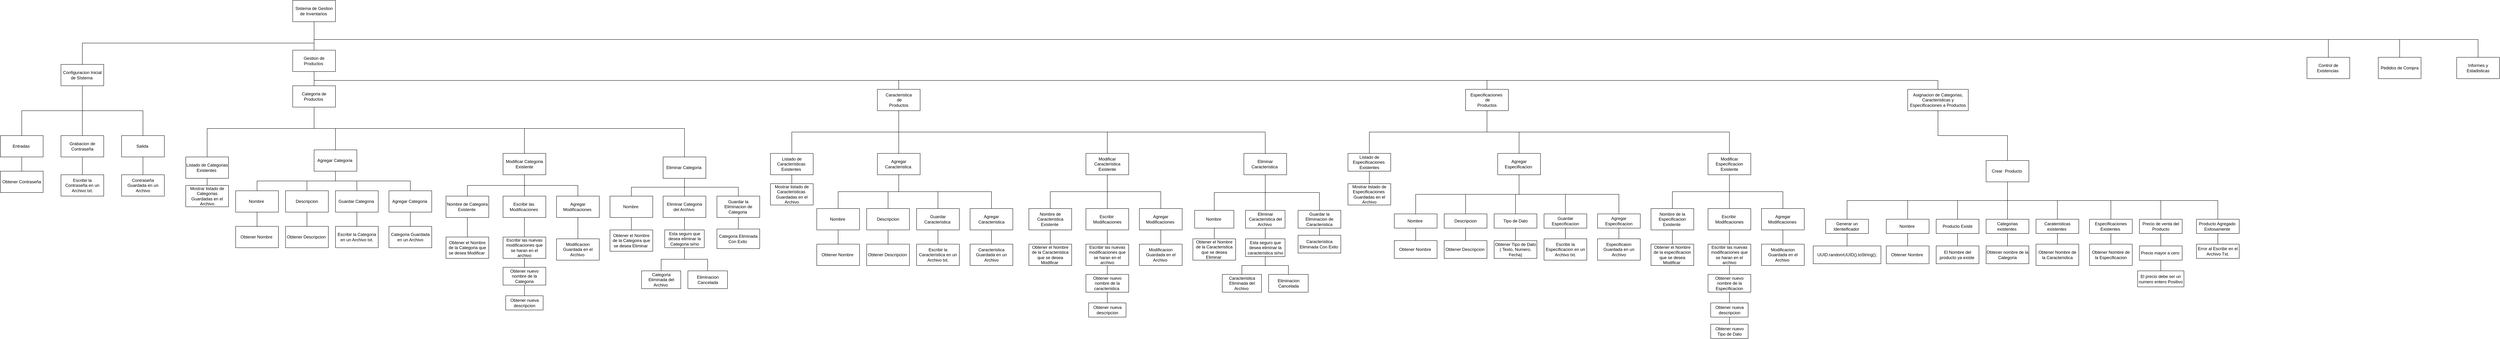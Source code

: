 <mxfile version="24.7.8">
  <diagram name="Sistema de Inventario" id="K7oiMRIqZGoywyv_mi-3">
    <mxGraphModel dx="1863" dy="1775" grid="1" gridSize="10" guides="1" tooltips="1" connect="1" arrows="1" fold="1" page="1" pageScale="1" pageWidth="827" pageHeight="1169" background="none" math="0" shadow="0">
      <root>
        <mxCell id="0" />
        <mxCell id="1" parent="0" />
        <mxCell id="yRYAlqGufxdNbDuUQk0F-1" value="Sistema de Gestion de Inventarios&amp;nbsp;" style="rounded=0;whiteSpace=wrap;html=1;" parent="1" vertex="1">
          <mxGeometry x="520" y="-110" width="120" height="60" as="geometry" />
        </mxCell>
        <mxCell id="yRYAlqGufxdNbDuUQk0F-2" value="Configuracion Inicial de SIstema&amp;nbsp;" style="rounded=0;whiteSpace=wrap;html=1;" parent="1" vertex="1">
          <mxGeometry x="-130" y="70" width="120" height="60" as="geometry" />
        </mxCell>
        <mxCell id="yRYAlqGufxdNbDuUQk0F-5" value="Gestion de Productos&amp;nbsp;" style="rounded=0;whiteSpace=wrap;html=1;" parent="1" vertex="1">
          <mxGeometry x="520" y="30" width="120" height="60" as="geometry" />
        </mxCell>
        <mxCell id="yRYAlqGufxdNbDuUQk0F-6" value="Control de Existencias&amp;nbsp;" style="rounded=0;whiteSpace=wrap;html=1;" parent="1" vertex="1">
          <mxGeometry x="6170" y="50" width="120" height="60" as="geometry" />
        </mxCell>
        <mxCell id="yRYAlqGufxdNbDuUQk0F-7" value="Pedidos de Compra" style="rounded=0;whiteSpace=wrap;html=1;" parent="1" vertex="1">
          <mxGeometry x="6370" y="50" width="120" height="60" as="geometry" />
        </mxCell>
        <mxCell id="yRYAlqGufxdNbDuUQk0F-8" value="Informes y Estadisticas" style="rounded=0;whiteSpace=wrap;html=1;" parent="1" vertex="1">
          <mxGeometry x="6590" y="50" width="120" height="60" as="geometry" />
        </mxCell>
        <mxCell id="yRYAlqGufxdNbDuUQk0F-9" value="" style="endArrow=none;html=1;rounded=0;entryX=0.5;entryY=1;entryDx=0;entryDy=0;exitX=0.5;exitY=0;exitDx=0;exitDy=0;edgeStyle=orthogonalEdgeStyle;" parent="1" source="yRYAlqGufxdNbDuUQk0F-5" target="yRYAlqGufxdNbDuUQk0F-1" edge="1">
          <mxGeometry width="50" height="50" relative="1" as="geometry">
            <mxPoint x="330" y="270" as="sourcePoint" />
            <mxPoint x="380" y="220" as="targetPoint" />
          </mxGeometry>
        </mxCell>
        <mxCell id="yRYAlqGufxdNbDuUQk0F-10" value="" style="endArrow=none;html=1;rounded=0;exitX=0.5;exitY=0;exitDx=0;exitDy=0;entryX=0.5;entryY=1;entryDx=0;entryDy=0;edgeStyle=orthogonalEdgeStyle;" parent="1" source="yRYAlqGufxdNbDuUQk0F-6" target="yRYAlqGufxdNbDuUQk0F-1" edge="1">
          <mxGeometry width="50" height="50" relative="1" as="geometry">
            <mxPoint x="650" y="75" as="sourcePoint" />
            <mxPoint x="700" y="25" as="targetPoint" />
          </mxGeometry>
        </mxCell>
        <mxCell id="yRYAlqGufxdNbDuUQk0F-11" value="" style="endArrow=none;html=1;rounded=0;exitX=0.5;exitY=0;exitDx=0;exitDy=0;entryX=0.5;entryY=1;entryDx=0;entryDy=0;edgeStyle=orthogonalEdgeStyle;" parent="1" source="yRYAlqGufxdNbDuUQk0F-7" target="yRYAlqGufxdNbDuUQk0F-1" edge="1">
          <mxGeometry width="50" height="50" relative="1" as="geometry">
            <mxPoint x="740" y="100" as="sourcePoint" />
            <mxPoint x="440" y="81" as="targetPoint" />
          </mxGeometry>
        </mxCell>
        <mxCell id="yRYAlqGufxdNbDuUQk0F-12" value="" style="endArrow=none;html=1;rounded=0;exitX=0.5;exitY=0;exitDx=0;exitDy=0;entryX=0.5;entryY=1;entryDx=0;entryDy=0;edgeStyle=orthogonalEdgeStyle;" parent="1" source="yRYAlqGufxdNbDuUQk0F-8" target="yRYAlqGufxdNbDuUQk0F-1" edge="1">
          <mxGeometry width="50" height="50" relative="1" as="geometry">
            <mxPoint x="950" y="100" as="sourcePoint" />
            <mxPoint x="1000" y="50" as="targetPoint" />
          </mxGeometry>
        </mxCell>
        <mxCell id="yRYAlqGufxdNbDuUQk0F-13" value="" style="endArrow=none;html=1;rounded=0;entryX=0.5;entryY=1;entryDx=0;entryDy=0;exitX=0.5;exitY=0;exitDx=0;exitDy=0;edgeStyle=orthogonalEdgeStyle;" parent="1" source="yRYAlqGufxdNbDuUQk0F-15" target="yRYAlqGufxdNbDuUQk0F-2" edge="1">
          <mxGeometry width="50" height="50" relative="1" as="geometry">
            <mxPoint x="-220" y="260" as="sourcePoint" />
            <mxPoint x="-170" y="210" as="targetPoint" />
          </mxGeometry>
        </mxCell>
        <mxCell id="yRYAlqGufxdNbDuUQk0F-14" value="" style="endArrow=none;html=1;rounded=0;entryX=0.5;entryY=1;entryDx=0;entryDy=0;exitX=0.5;exitY=0;exitDx=0;exitDy=0;edgeStyle=orthogonalEdgeStyle;" parent="1" source="yRYAlqGufxdNbDuUQk0F-17" target="yRYAlqGufxdNbDuUQk0F-2" edge="1">
          <mxGeometry width="50" height="50" relative="1" as="geometry">
            <mxPoint x="240" y="400" as="sourcePoint" />
            <mxPoint x="290" y="350" as="targetPoint" />
          </mxGeometry>
        </mxCell>
        <mxCell id="yRYAlqGufxdNbDuUQk0F-15" value="Entradas&amp;nbsp;" style="rounded=0;whiteSpace=wrap;html=1;" parent="1" vertex="1">
          <mxGeometry x="-300" y="270" width="120" height="60" as="geometry" />
        </mxCell>
        <mxCell id="yRYAlqGufxdNbDuUQk0F-16" value="Grabacion de Contraseña" style="rounded=0;whiteSpace=wrap;html=1;" parent="1" vertex="1">
          <mxGeometry x="-130" y="270" width="120" height="60" as="geometry" />
        </mxCell>
        <mxCell id="yRYAlqGufxdNbDuUQk0F-17" value="Salida&amp;nbsp;" style="rounded=0;whiteSpace=wrap;html=1;" parent="1" vertex="1">
          <mxGeometry x="40" y="270" width="120" height="60" as="geometry" />
        </mxCell>
        <mxCell id="yRYAlqGufxdNbDuUQk0F-18" value="" style="endArrow=none;html=1;rounded=0;entryX=0.5;entryY=1;entryDx=0;entryDy=0;exitX=0.5;exitY=0;exitDx=0;exitDy=0;" parent="1" source="yRYAlqGufxdNbDuUQk0F-21" target="yRYAlqGufxdNbDuUQk0F-15" edge="1">
          <mxGeometry width="50" height="50" relative="1" as="geometry">
            <mxPoint x="-50" y="470" as="sourcePoint" />
            <mxPoint y="420" as="targetPoint" />
          </mxGeometry>
        </mxCell>
        <mxCell id="yRYAlqGufxdNbDuUQk0F-19" value="" style="endArrow=none;html=1;rounded=0;entryX=0.5;entryY=1;entryDx=0;entryDy=0;exitX=0.5;exitY=0;exitDx=0;exitDy=0;" parent="1" source="yRYAlqGufxdNbDuUQk0F-22" target="yRYAlqGufxdNbDuUQk0F-16" edge="1">
          <mxGeometry width="50" height="50" relative="1" as="geometry">
            <mxPoint x="10" y="530" as="sourcePoint" />
            <mxPoint x="60" y="480" as="targetPoint" />
          </mxGeometry>
        </mxCell>
        <mxCell id="yRYAlqGufxdNbDuUQk0F-20" value="" style="endArrow=none;html=1;rounded=0;entryX=0.5;entryY=1;entryDx=0;entryDy=0;exitX=0.5;exitY=0;exitDx=0;exitDy=0;edgeStyle=orthogonalEdgeStyle;" parent="1" source="yRYAlqGufxdNbDuUQk0F-16" target="yRYAlqGufxdNbDuUQk0F-2" edge="1">
          <mxGeometry width="50" height="50" relative="1" as="geometry">
            <mxPoint x="-10" y="260" as="sourcePoint" />
            <mxPoint x="40" y="210" as="targetPoint" />
          </mxGeometry>
        </mxCell>
        <mxCell id="yRYAlqGufxdNbDuUQk0F-21" value="Obtener Contraseña" style="rounded=0;whiteSpace=wrap;html=1;" parent="1" vertex="1">
          <mxGeometry x="-300" y="370" width="120" height="60" as="geometry" />
        </mxCell>
        <mxCell id="yRYAlqGufxdNbDuUQk0F-22" value="Escribir la Contraseña en un Archivo txt." style="rounded=0;whiteSpace=wrap;html=1;" parent="1" vertex="1">
          <mxGeometry x="-130" y="380" width="120" height="60" as="geometry" />
        </mxCell>
        <mxCell id="yRYAlqGufxdNbDuUQk0F-23" value="" style="endArrow=none;html=1;rounded=0;entryX=0.5;entryY=1;entryDx=0;entryDy=0;exitX=0.5;exitY=0;exitDx=0;exitDy=0;" parent="1" source="yRYAlqGufxdNbDuUQk0F-27" target="yRYAlqGufxdNbDuUQk0F-17" edge="1">
          <mxGeometry width="50" height="50" relative="1" as="geometry">
            <mxPoint x="20" y="540" as="sourcePoint" />
            <mxPoint x="70" y="490" as="targetPoint" />
          </mxGeometry>
        </mxCell>
        <mxCell id="yRYAlqGufxdNbDuUQk0F-24" value="" style="endArrow=none;html=1;rounded=0;entryX=0.5;entryY=1;entryDx=0;entryDy=0;exitX=0.5;exitY=0;exitDx=0;exitDy=0;edgeStyle=orthogonalEdgeStyle;" parent="1" source="yRYAlqGufxdNbDuUQk0F-28" target="yRYAlqGufxdNbDuUQk0F-5" edge="1">
          <mxGeometry width="50" height="50" relative="1" as="geometry">
            <mxPoint x="660" y="440" as="sourcePoint" />
            <mxPoint x="710" y="390" as="targetPoint" />
          </mxGeometry>
        </mxCell>
        <mxCell id="yRYAlqGufxdNbDuUQk0F-25" value="" style="endArrow=none;html=1;rounded=0;entryX=0.5;entryY=1;entryDx=0;entryDy=0;exitX=0.5;exitY=0;exitDx=0;exitDy=0;edgeStyle=orthogonalEdgeStyle;" parent="1" source="yRYAlqGufxdNbDuUQk0F-29" target="yRYAlqGufxdNbDuUQk0F-28" edge="1">
          <mxGeometry width="50" height="50" relative="1" as="geometry">
            <mxPoint x="420" y="270" as="sourcePoint" />
            <mxPoint x="300" y="460" as="targetPoint" />
            <Array as="points">
              <mxPoint x="280" y="250" />
              <mxPoint x="580" y="250" />
            </Array>
          </mxGeometry>
        </mxCell>
        <mxCell id="yRYAlqGufxdNbDuUQk0F-26" value="" style="endArrow=none;html=1;rounded=0;entryX=0.5;entryY=1;entryDx=0;entryDy=0;exitX=0.5;exitY=0;exitDx=0;exitDy=0;edgeStyle=orthogonalEdgeStyle;" parent="1" source="yRYAlqGufxdNbDuUQk0F-30" target="yRYAlqGufxdNbDuUQk0F-28" edge="1">
          <mxGeometry width="50" height="50" relative="1" as="geometry">
            <mxPoint x="660" y="510" as="sourcePoint" />
            <mxPoint x="710" y="460" as="targetPoint" />
          </mxGeometry>
        </mxCell>
        <mxCell id="yRYAlqGufxdNbDuUQk0F-27" value="Contraseña Guardada en un Archivo" style="rounded=0;whiteSpace=wrap;html=1;" parent="1" vertex="1">
          <mxGeometry x="40" y="380" width="120" height="60" as="geometry" />
        </mxCell>
        <mxCell id="yRYAlqGufxdNbDuUQk0F-28" value="Categoria de Productos&amp;nbsp;" style="rounded=0;whiteSpace=wrap;html=1;" parent="1" vertex="1">
          <mxGeometry x="520" y="130" width="120" height="60" as="geometry" />
        </mxCell>
        <mxCell id="yRYAlqGufxdNbDuUQk0F-29" value="Listado de Categorias Existentes&amp;nbsp;" style="rounded=0;whiteSpace=wrap;html=1;" parent="1" vertex="1">
          <mxGeometry x="220" y="330" width="120" height="60" as="geometry" />
        </mxCell>
        <mxCell id="yRYAlqGufxdNbDuUQk0F-30" value="Agregar Categoria&amp;nbsp;" style="rounded=0;whiteSpace=wrap;html=1;" parent="1" vertex="1">
          <mxGeometry x="580" y="310" width="120" height="60" as="geometry" />
        </mxCell>
        <mxCell id="yRYAlqGufxdNbDuUQk0F-31" value="" style="endArrow=none;html=1;rounded=0;entryX=0.5;entryY=1;entryDx=0;entryDy=0;exitX=0.5;exitY=0;exitDx=0;exitDy=0;edgeStyle=orthogonalEdgeStyle;" parent="1" source="yRYAlqGufxdNbDuUQk0F-36" target="yRYAlqGufxdNbDuUQk0F-28" edge="1">
          <mxGeometry width="50" height="50" relative="1" as="geometry">
            <mxPoint x="670" y="520" as="sourcePoint" />
            <mxPoint x="720" y="470" as="targetPoint" />
            <Array as="points">
              <mxPoint x="1170" y="250" />
              <mxPoint x="580" y="250" />
            </Array>
          </mxGeometry>
        </mxCell>
        <mxCell id="yRYAlqGufxdNbDuUQk0F-33" value="" style="endArrow=none;html=1;rounded=0;exitX=0.5;exitY=0;exitDx=0;exitDy=0;entryX=0.5;entryY=1;entryDx=0;entryDy=0;edgeStyle=orthogonalEdgeStyle;" parent="1" source="yRYAlqGufxdNbDuUQk0F-38" target="yRYAlqGufxdNbDuUQk0F-30" edge="1">
          <mxGeometry width="50" height="50" relative="1" as="geometry">
            <mxPoint x="583.48" y="440" as="sourcePoint" />
            <mxPoint x="656.52" y="373.18" as="targetPoint" />
          </mxGeometry>
        </mxCell>
        <mxCell id="yRYAlqGufxdNbDuUQk0F-34" value="" style="endArrow=none;html=1;rounded=0;entryX=0.5;entryY=1;entryDx=0;entryDy=0;exitX=0.5;exitY=0;exitDx=0;exitDy=0;edgeStyle=orthogonalEdgeStyle;" parent="1" source="yRYAlqGufxdNbDuUQk0F-39" target="yRYAlqGufxdNbDuUQk0F-30" edge="1">
          <mxGeometry width="50" height="50" relative="1" as="geometry">
            <mxPoint x="700" y="600" as="sourcePoint" />
            <mxPoint x="750" y="550" as="targetPoint" />
          </mxGeometry>
        </mxCell>
        <mxCell id="yRYAlqGufxdNbDuUQk0F-35" value="" style="endArrow=none;html=1;rounded=0;entryX=0.5;entryY=1;entryDx=0;entryDy=0;exitX=0.5;exitY=0;exitDx=0;exitDy=0;edgeStyle=orthogonalEdgeStyle;" parent="1" source="yRYAlqGufxdNbDuUQk0F-45" target="yRYAlqGufxdNbDuUQk0F-38" edge="1">
          <mxGeometry width="50" height="50" relative="1" as="geometry">
            <mxPoint x="630" y="635" as="sourcePoint" />
            <mxPoint x="680" y="585" as="targetPoint" />
          </mxGeometry>
        </mxCell>
        <mxCell id="yRYAlqGufxdNbDuUQk0F-36" value="Modificar Categoria Existente" style="rounded=0;whiteSpace=wrap;html=1;" parent="1" vertex="1">
          <mxGeometry x="1110" y="320" width="120" height="60" as="geometry" />
        </mxCell>
        <mxCell id="yRYAlqGufxdNbDuUQk0F-37" value="Eliminar Categoria&amp;nbsp;" style="rounded=0;whiteSpace=wrap;html=1;" parent="1" vertex="1">
          <mxGeometry x="1559" y="330" width="120" height="60" as="geometry" />
        </mxCell>
        <mxCell id="yRYAlqGufxdNbDuUQk0F-38" value="Nombre&amp;nbsp;" style="rounded=0;whiteSpace=wrap;html=1;" parent="1" vertex="1">
          <mxGeometry x="360" y="425" width="120" height="60" as="geometry" />
        </mxCell>
        <mxCell id="yRYAlqGufxdNbDuUQk0F-39" value="Guardar Categoria&amp;nbsp;" style="rounded=0;whiteSpace=wrap;html=1;" parent="1" vertex="1">
          <mxGeometry x="640" y="425" width="120" height="60" as="geometry" />
        </mxCell>
        <mxCell id="yRYAlqGufxdNbDuUQk0F-40" value="Agregar Categoria&amp;nbsp;" style="rounded=0;whiteSpace=wrap;html=1;" parent="1" vertex="1">
          <mxGeometry x="790" y="425" width="120" height="60" as="geometry" />
        </mxCell>
        <mxCell id="yRYAlqGufxdNbDuUQk0F-41" value="" style="endArrow=none;html=1;rounded=0;entryX=0.5;entryY=1;entryDx=0;entryDy=0;exitX=0.5;exitY=0;exitDx=0;exitDy=0;edgeStyle=orthogonalEdgeStyle;" parent="1" source="yRYAlqGufxdNbDuUQk0F-46" target="yRYAlqGufxdNbDuUQk0F-39" edge="1">
          <mxGeometry width="50" height="50" relative="1" as="geometry">
            <mxPoint x="770" y="660" as="sourcePoint" />
            <mxPoint x="820" y="610" as="targetPoint" />
          </mxGeometry>
        </mxCell>
        <mxCell id="yRYAlqGufxdNbDuUQk0F-42" value="" style="endArrow=none;html=1;rounded=0;entryX=0.5;entryY=1;entryDx=0;entryDy=0;exitX=0.5;exitY=0;exitDx=0;exitDy=0;edgeStyle=orthogonalEdgeStyle;" parent="1" source="yRYAlqGufxdNbDuUQk0F-47" target="yRYAlqGufxdNbDuUQk0F-40" edge="1">
          <mxGeometry width="50" height="50" relative="1" as="geometry">
            <mxPoint x="780" y="670" as="sourcePoint" />
            <mxPoint x="830" y="620" as="targetPoint" />
          </mxGeometry>
        </mxCell>
        <mxCell id="yRYAlqGufxdNbDuUQk0F-43" value="" style="endArrow=none;html=1;rounded=0;entryX=0.5;entryY=1;entryDx=0;entryDy=0;exitX=0.5;exitY=0;exitDx=0;exitDy=0;edgeStyle=orthogonalEdgeStyle;" parent="1" source="yRYAlqGufxdNbDuUQk0F-37" target="yRYAlqGufxdNbDuUQk0F-28" edge="1">
          <mxGeometry width="50" height="50" relative="1" as="geometry">
            <mxPoint x="720" y="720" as="sourcePoint" />
            <mxPoint x="770" y="670" as="targetPoint" />
            <Array as="points">
              <mxPoint x="1619" y="250" />
              <mxPoint x="580" y="250" />
            </Array>
          </mxGeometry>
        </mxCell>
        <mxCell id="yRYAlqGufxdNbDuUQk0F-44" value="" style="endArrow=none;html=1;rounded=0;entryX=0.5;entryY=1;entryDx=0;entryDy=0;exitX=0.5;exitY=0;exitDx=0;exitDy=0;edgeStyle=orthogonalEdgeStyle;" parent="1" source="yRYAlqGufxdNbDuUQk0F-40" target="yRYAlqGufxdNbDuUQk0F-30" edge="1">
          <mxGeometry width="50" height="50" relative="1" as="geometry">
            <mxPoint x="750" y="650" as="sourcePoint" />
            <mxPoint x="800" y="600" as="targetPoint" />
          </mxGeometry>
        </mxCell>
        <mxCell id="yRYAlqGufxdNbDuUQk0F-45" value="Obtener Nombre&amp;nbsp;" style="rounded=0;whiteSpace=wrap;html=1;" parent="1" vertex="1">
          <mxGeometry x="360" y="525" width="120" height="60" as="geometry" />
        </mxCell>
        <mxCell id="yRYAlqGufxdNbDuUQk0F-46" value="Escribir la Categoria en un Archivo txt." style="rounded=0;whiteSpace=wrap;html=1;" parent="1" vertex="1">
          <mxGeometry x="640" y="525" width="120" height="60" as="geometry" />
        </mxCell>
        <mxCell id="yRYAlqGufxdNbDuUQk0F-47" value="Categoria Guardada en un Archivo" style="rounded=0;whiteSpace=wrap;html=1;" parent="1" vertex="1">
          <mxGeometry x="790" y="525" width="120" height="60" as="geometry" />
        </mxCell>
        <mxCell id="yRYAlqGufxdNbDuUQk0F-48" value="" style="endArrow=none;html=1;rounded=0;entryX=0.5;entryY=1;entryDx=0;entryDy=0;exitX=0.5;exitY=0;exitDx=0;exitDy=0;edgeStyle=orthogonalEdgeStyle;" parent="1" source="yRYAlqGufxdNbDuUQk0F-58" target="yRYAlqGufxdNbDuUQk0F-29" edge="1">
          <mxGeometry width="50" height="50" relative="1" as="geometry">
            <mxPoint x="750" y="730" as="sourcePoint" />
            <mxPoint x="800" y="680" as="targetPoint" />
          </mxGeometry>
        </mxCell>
        <mxCell id="yRYAlqGufxdNbDuUQk0F-49" value="" style="endArrow=none;html=1;rounded=0;entryX=0.5;entryY=1;entryDx=0;entryDy=0;exitX=0.5;exitY=0;exitDx=0;exitDy=0;edgeStyle=orthogonalEdgeStyle;" parent="1" source="yRYAlqGufxdNbDuUQk0F-59" target="yRYAlqGufxdNbDuUQk0F-36" edge="1">
          <mxGeometry width="50" height="50" relative="1" as="geometry">
            <mxPoint x="790" y="740" as="sourcePoint" />
            <mxPoint x="840" y="690" as="targetPoint" />
          </mxGeometry>
        </mxCell>
        <mxCell id="yRYAlqGufxdNbDuUQk0F-50" value="" style="endArrow=none;html=1;rounded=0;entryX=0.5;entryY=1;entryDx=0;entryDy=0;exitX=0.5;exitY=0;exitDx=0;exitDy=0;edgeStyle=orthogonalEdgeStyle;" parent="1" source="yRYAlqGufxdNbDuUQk0F-60" target="yRYAlqGufxdNbDuUQk0F-36" edge="1">
          <mxGeometry width="50" height="50" relative="1" as="geometry">
            <mxPoint x="800" y="750" as="sourcePoint" />
            <mxPoint x="850" y="700" as="targetPoint" />
          </mxGeometry>
        </mxCell>
        <mxCell id="yRYAlqGufxdNbDuUQk0F-51" value="" style="endArrow=none;html=1;rounded=0;entryX=0.5;entryY=1;entryDx=0;entryDy=0;exitX=0.5;exitY=0;exitDx=0;exitDy=0;edgeStyle=orthogonalEdgeStyle;" parent="1" source="yRYAlqGufxdNbDuUQk0F-61" target="yRYAlqGufxdNbDuUQk0F-36" edge="1">
          <mxGeometry width="50" height="50" relative="1" as="geometry">
            <mxPoint x="810" y="760" as="sourcePoint" />
            <mxPoint x="860" y="710" as="targetPoint" />
          </mxGeometry>
        </mxCell>
        <mxCell id="yRYAlqGufxdNbDuUQk0F-52" value="" style="endArrow=none;html=1;rounded=0;entryX=0.5;entryY=1;entryDx=0;entryDy=0;exitX=0.5;exitY=0;exitDx=0;exitDy=0;" parent="1" source="yRYAlqGufxdNbDuUQk0F-63" target="yRYAlqGufxdNbDuUQk0F-60" edge="1">
          <mxGeometry width="50" height="50" relative="1" as="geometry">
            <mxPoint x="820" y="770" as="sourcePoint" />
            <mxPoint x="870" y="720" as="targetPoint" />
          </mxGeometry>
        </mxCell>
        <mxCell id="yRYAlqGufxdNbDuUQk0F-53" value="" style="endArrow=none;html=1;rounded=0;entryX=0.5;entryY=1;entryDx=0;entryDy=0;exitX=0.5;exitY=0;exitDx=0;exitDy=0;" parent="1" source="yRYAlqGufxdNbDuUQk0F-62" target="yRYAlqGufxdNbDuUQk0F-59" edge="1">
          <mxGeometry width="50" height="50" relative="1" as="geometry">
            <mxPoint x="830" y="780" as="sourcePoint" />
            <mxPoint x="880" y="730" as="targetPoint" />
          </mxGeometry>
        </mxCell>
        <mxCell id="yRYAlqGufxdNbDuUQk0F-54" value="" style="endArrow=none;html=1;rounded=0;entryX=0.5;entryY=1;entryDx=0;entryDy=0;exitX=0.5;exitY=0;exitDx=0;exitDy=0;" parent="1" source="yRYAlqGufxdNbDuUQk0F-64" target="yRYAlqGufxdNbDuUQk0F-61" edge="1">
          <mxGeometry width="50" height="50" relative="1" as="geometry">
            <mxPoint x="1140" y="800" as="sourcePoint" />
            <mxPoint x="1190" y="750" as="targetPoint" />
          </mxGeometry>
        </mxCell>
        <mxCell id="yRYAlqGufxdNbDuUQk0F-55" value="" style="endArrow=none;html=1;rounded=0;entryX=0.5;entryY=1;entryDx=0;entryDy=0;exitX=0.5;exitY=0;exitDx=0;exitDy=0;" parent="1" source="yRYAlqGufxdNbDuUQk0F-67" target="yRYAlqGufxdNbDuUQk0F-66" edge="1">
          <mxGeometry width="50" height="50" relative="1" as="geometry">
            <mxPoint x="1480" y="860" as="sourcePoint" />
            <mxPoint x="1530" y="810" as="targetPoint" />
          </mxGeometry>
        </mxCell>
        <mxCell id="yRYAlqGufxdNbDuUQk0F-56" value="" style="endArrow=none;html=1;rounded=0;entryX=0.5;entryY=1;entryDx=0;entryDy=0;exitX=0.5;exitY=0;exitDx=0;exitDy=0;edgeStyle=orthogonalEdgeStyle;" parent="1" source="yRYAlqGufxdNbDuUQk0F-72" target="yRYAlqGufxdNbDuUQk0F-37" edge="1">
          <mxGeometry width="50" height="50" relative="1" as="geometry">
            <mxPoint x="1281" y="800" as="sourcePoint" />
            <mxPoint x="1331" y="750" as="targetPoint" />
          </mxGeometry>
        </mxCell>
        <mxCell id="yRYAlqGufxdNbDuUQk0F-57" value="" style="endArrow=none;html=1;rounded=0;entryX=0.5;entryY=1;entryDx=0;entryDy=0;exitX=0.5;exitY=0;exitDx=0;exitDy=0;edgeStyle=orthogonalEdgeStyle;" parent="1" source="yRYAlqGufxdNbDuUQk0F-66" target="yRYAlqGufxdNbDuUQk0F-37" edge="1">
          <mxGeometry width="50" height="50" relative="1" as="geometry">
            <mxPoint x="1410" y="800" as="sourcePoint" />
            <mxPoint x="1460" y="750" as="targetPoint" />
          </mxGeometry>
        </mxCell>
        <mxCell id="yRYAlqGufxdNbDuUQk0F-58" value="Mostrar listado de Categorias Guardadas en el Archivo" style="rounded=0;whiteSpace=wrap;html=1;" parent="1" vertex="1">
          <mxGeometry x="220" y="410" width="120" height="60" as="geometry" />
        </mxCell>
        <mxCell id="yRYAlqGufxdNbDuUQk0F-59" value="Nombre de Categoira Existente&amp;nbsp;" style="rounded=0;whiteSpace=wrap;html=1;" parent="1" vertex="1">
          <mxGeometry x="950" y="440" width="120" height="60" as="geometry" />
        </mxCell>
        <mxCell id="yRYAlqGufxdNbDuUQk0F-60" value="Escribir las&amp;nbsp; Modificaciones&amp;nbsp;" style="rounded=0;whiteSpace=wrap;html=1;" parent="1" vertex="1">
          <mxGeometry x="1110" y="440" width="120" height="60" as="geometry" />
        </mxCell>
        <mxCell id="yRYAlqGufxdNbDuUQk0F-61" value="Agregar Modificaciones&amp;nbsp;" style="rounded=0;whiteSpace=wrap;html=1;" parent="1" vertex="1">
          <mxGeometry x="1260" y="440" width="120" height="60" as="geometry" />
        </mxCell>
        <mxCell id="yRYAlqGufxdNbDuUQk0F-62" value="Obtener el Nombre de la Categoria que se desea Modificar&amp;nbsp;" style="rounded=0;whiteSpace=wrap;html=1;" parent="1" vertex="1">
          <mxGeometry x="950" y="555" width="120" height="60" as="geometry" />
        </mxCell>
        <mxCell id="yRYAlqGufxdNbDuUQk0F-63" value="Escribir las nuevas modificaciones que se haran en el archivo" style="rounded=0;whiteSpace=wrap;html=1;" parent="1" vertex="1">
          <mxGeometry x="1110" y="555" width="120" height="60" as="geometry" />
        </mxCell>
        <mxCell id="yRYAlqGufxdNbDuUQk0F-64" value="Modificacion Guardada en el Archivo&amp;nbsp;" style="rounded=0;whiteSpace=wrap;html=1;" parent="1" vertex="1">
          <mxGeometry x="1260" y="560" width="120" height="60" as="geometry" />
        </mxCell>
        <mxCell id="yRYAlqGufxdNbDuUQk0F-65" value="" style="endArrow=none;html=1;rounded=0;entryX=0.5;entryY=1;entryDx=0;entryDy=0;exitX=0.5;exitY=0;exitDx=0;exitDy=0;edgeStyle=orthogonalEdgeStyle;" parent="1" source="yRYAlqGufxdNbDuUQk0F-2" target="yRYAlqGufxdNbDuUQk0F-1" edge="1">
          <mxGeometry width="50" height="50" relative="1" as="geometry">
            <mxPoint x="200" y="230" as="sourcePoint" />
            <mxPoint x="250" y="180" as="targetPoint" />
          </mxGeometry>
        </mxCell>
        <mxCell id="yRYAlqGufxdNbDuUQk0F-66" value="Nombre&amp;nbsp;" style="rounded=0;whiteSpace=wrap;html=1;" parent="1" vertex="1">
          <mxGeometry x="1410" y="440" width="120" height="60" as="geometry" />
        </mxCell>
        <mxCell id="yRYAlqGufxdNbDuUQk0F-67" value="Obtener el Nombre de la Categoira que se desea Eliminar&amp;nbsp;" style="rounded=0;whiteSpace=wrap;html=1;" parent="1" vertex="1">
          <mxGeometry x="1410" y="535" width="120" height="60" as="geometry" />
        </mxCell>
        <mxCell id="yRYAlqGufxdNbDuUQk0F-68" value="" style="endArrow=none;html=1;rounded=0;entryX=0.5;entryY=1;entryDx=0;entryDy=0;exitX=0.5;exitY=0;exitDx=0;exitDy=0;edgeStyle=orthogonalEdgeStyle;" parent="1" source="yRYAlqGufxdNbDuUQk0F-74" target="yRYAlqGufxdNbDuUQk0F-37" edge="1">
          <mxGeometry width="50" height="50" relative="1" as="geometry">
            <mxPoint x="1291" y="810" as="sourcePoint" />
            <mxPoint x="1341" y="760" as="targetPoint" />
          </mxGeometry>
        </mxCell>
        <mxCell id="yRYAlqGufxdNbDuUQk0F-69" value="" style="endArrow=none;html=1;rounded=0;entryX=0.5;entryY=1;entryDx=0;entryDy=0;exitX=0.5;exitY=0;exitDx=0;exitDy=0;" parent="1" source="RXca3WhdKUSgGC5MDj-U-89" target="yRYAlqGufxdNbDuUQk0F-72" edge="1">
          <mxGeometry width="50" height="50" relative="1" as="geometry">
            <mxPoint x="1619" y="555" as="sourcePoint" />
            <mxPoint x="1351" y="770" as="targetPoint" />
          </mxGeometry>
        </mxCell>
        <mxCell id="yRYAlqGufxdNbDuUQk0F-70" value="" style="endArrow=none;html=1;rounded=0;entryX=0.5;entryY=1;entryDx=0;entryDy=0;exitX=0.5;exitY=0;exitDx=0;exitDy=0;" parent="1" source="yRYAlqGufxdNbDuUQk0F-75" target="yRYAlqGufxdNbDuUQk0F-74" edge="1">
          <mxGeometry width="50" height="50" relative="1" as="geometry">
            <mxPoint x="1277" y="830" as="sourcePoint" />
            <mxPoint x="1327" y="780" as="targetPoint" />
          </mxGeometry>
        </mxCell>
        <mxCell id="yRYAlqGufxdNbDuUQk0F-71" value="" style="endArrow=none;html=1;rounded=0;entryX=0.5;entryY=1;entryDx=0;entryDy=0;exitX=0.5;exitY=0;exitDx=0;exitDy=0;edgeStyle=orthogonalEdgeStyle;" parent="1" source="RXca3WhdKUSgGC5MDj-U-13" target="RXca3WhdKUSgGC5MDj-U-5" edge="1">
          <mxGeometry width="50" height="50" relative="1" as="geometry">
            <mxPoint x="1905" y="640" as="sourcePoint" />
            <mxPoint x="1955" y="590" as="targetPoint" />
          </mxGeometry>
        </mxCell>
        <mxCell id="yRYAlqGufxdNbDuUQk0F-72" value="Eliminar Categoria del Archivo&amp;nbsp;" style="rounded=0;whiteSpace=wrap;html=1;" parent="1" vertex="1">
          <mxGeometry x="1559" y="440" width="120" height="60" as="geometry" />
        </mxCell>
        <mxCell id="yRYAlqGufxdNbDuUQk0F-74" value="Guardar la Eliminacion de Categoria&amp;nbsp;" style="rounded=0;whiteSpace=wrap;html=1;" parent="1" vertex="1">
          <mxGeometry x="1710" y="440" width="120" height="60" as="geometry" />
        </mxCell>
        <mxCell id="yRYAlqGufxdNbDuUQk0F-75" value="Categoria Eliminada Con Exito&amp;nbsp;" style="rounded=0;whiteSpace=wrap;html=1;" parent="1" vertex="1">
          <mxGeometry x="1710" y="532.5" width="120" height="55" as="geometry" />
        </mxCell>
        <mxCell id="Olo87Fg35FR5KAjBrfp1-1" value="Descripcion" style="rounded=0;whiteSpace=wrap;html=1;" parent="1" vertex="1">
          <mxGeometry x="500" y="425" width="120" height="60" as="geometry" />
        </mxCell>
        <mxCell id="Olo87Fg35FR5KAjBrfp1-2" value="Obtener Descripcion&amp;nbsp;" style="rounded=0;whiteSpace=wrap;html=1;" parent="1" vertex="1">
          <mxGeometry x="500" y="525" width="120" height="60" as="geometry" />
        </mxCell>
        <mxCell id="Olo87Fg35FR5KAjBrfp1-3" value="" style="endArrow=none;html=1;rounded=0;entryX=0.5;entryY=1;entryDx=0;entryDy=0;exitX=0.5;exitY=0;exitDx=0;exitDy=0;edgeStyle=orthogonalEdgeStyle;" parent="1" source="Olo87Fg35FR5KAjBrfp1-1" target="yRYAlqGufxdNbDuUQk0F-30" edge="1">
          <mxGeometry width="50" height="50" relative="1" as="geometry">
            <mxPoint x="470" y="720" as="sourcePoint" />
            <mxPoint x="520" y="670" as="targetPoint" />
          </mxGeometry>
        </mxCell>
        <mxCell id="Olo87Fg35FR5KAjBrfp1-4" value="" style="endArrow=none;html=1;rounded=0;entryX=0.5;entryY=1;entryDx=0;entryDy=0;edgeStyle=orthogonalEdgeStyle;exitX=0.5;exitY=0;exitDx=0;exitDy=0;" parent="1" source="RXca3WhdKUSgGC5MDj-U-5" target="yRYAlqGufxdNbDuUQk0F-5" edge="1">
          <mxGeometry width="50" height="50" relative="1" as="geometry">
            <mxPoint x="2090" y="120" as="sourcePoint" />
            <mxPoint x="1000" y="310" as="targetPoint" />
          </mxGeometry>
        </mxCell>
        <mxCell id="Olo87Fg35FR5KAjBrfp1-5" value="" style="endArrow=none;html=1;rounded=0;entryX=0.5;entryY=1;entryDx=0;entryDy=0;exitX=0.5;exitY=0;exitDx=0;exitDy=0;" parent="1" source="Olo87Fg35FR5KAjBrfp1-2" target="Olo87Fg35FR5KAjBrfp1-1" edge="1">
          <mxGeometry width="50" height="50" relative="1" as="geometry">
            <mxPoint x="490" y="740" as="sourcePoint" />
            <mxPoint x="540" y="690" as="targetPoint" />
          </mxGeometry>
        </mxCell>
        <mxCell id="RXca3WhdKUSgGC5MDj-U-5" value="Caracteristica&lt;div&gt;&amp;nbsp;de&lt;/div&gt;&lt;div&gt;&amp;nbsp;Productos&amp;nbsp;&lt;/div&gt;" style="rounded=0;whiteSpace=wrap;html=1;" parent="1" vertex="1">
          <mxGeometry x="2160" y="140" width="120" height="60" as="geometry" />
        </mxCell>
        <mxCell id="RXca3WhdKUSgGC5MDj-U-6" value="Listado de Caracteristicas&amp;nbsp; Existentes&amp;nbsp;" style="rounded=0;whiteSpace=wrap;html=1;" parent="1" vertex="1">
          <mxGeometry x="1860" y="320" width="120" height="60" as="geometry" />
        </mxCell>
        <mxCell id="RXca3WhdKUSgGC5MDj-U-7" value="" style="endArrow=none;html=1;rounded=0;entryX=0.5;entryY=1;entryDx=0;entryDy=0;exitX=0.5;exitY=0;exitDx=0;exitDy=0;edgeStyle=orthogonalEdgeStyle;" parent="1" source="RXca3WhdKUSgGC5MDj-U-8" target="RXca3WhdKUSgGC5MDj-U-6" edge="1">
          <mxGeometry width="50" height="50" relative="1" as="geometry">
            <mxPoint x="2390" y="720" as="sourcePoint" />
            <mxPoint x="2440" y="670" as="targetPoint" />
          </mxGeometry>
        </mxCell>
        <mxCell id="RXca3WhdKUSgGC5MDj-U-8" value="Mostrar listado de Caracteristicas&amp;nbsp; Guardadas en el Archivo" style="rounded=0;whiteSpace=wrap;html=1;" parent="1" vertex="1">
          <mxGeometry x="1860" y="405" width="120" height="60" as="geometry" />
        </mxCell>
        <mxCell id="RXca3WhdKUSgGC5MDj-U-9" value="" style="endArrow=none;html=1;rounded=0;entryX=0.5;entryY=1;entryDx=0;entryDy=0;exitX=0.5;exitY=0;exitDx=0;exitDy=0;edgeStyle=orthogonalEdgeStyle;" parent="1" source="RXca3WhdKUSgGC5MDj-U-6" target="RXca3WhdKUSgGC5MDj-U-5" edge="1">
          <mxGeometry width="50" height="50" relative="1" as="geometry">
            <mxPoint x="1930" y="257.5" as="sourcePoint" />
            <mxPoint x="2000" y="420" as="targetPoint" />
          </mxGeometry>
        </mxCell>
        <mxCell id="RXca3WhdKUSgGC5MDj-U-13" value="Agregar Caracteristica&amp;nbsp;" style="rounded=0;whiteSpace=wrap;html=1;" parent="1" vertex="1">
          <mxGeometry x="2160" y="320" width="120" height="60" as="geometry" />
        </mxCell>
        <mxCell id="RXca3WhdKUSgGC5MDj-U-14" value="" style="endArrow=none;html=1;rounded=0;exitX=0.5;exitY=0;exitDx=0;exitDy=0;entryX=0.5;entryY=1;entryDx=0;entryDy=0;edgeStyle=orthogonalEdgeStyle;" parent="1" source="RXca3WhdKUSgGC5MDj-U-17" target="RXca3WhdKUSgGC5MDj-U-13" edge="1">
          <mxGeometry width="50" height="50" relative="1" as="geometry">
            <mxPoint x="2243.48" y="490" as="sourcePoint" />
            <mxPoint x="2316.52" y="423.18" as="targetPoint" />
          </mxGeometry>
        </mxCell>
        <mxCell id="RXca3WhdKUSgGC5MDj-U-15" value="" style="endArrow=none;html=1;rounded=0;entryX=0.5;entryY=1;entryDx=0;entryDy=0;exitX=0.5;exitY=0;exitDx=0;exitDy=0;edgeStyle=orthogonalEdgeStyle;" parent="1" source="RXca3WhdKUSgGC5MDj-U-18" target="RXca3WhdKUSgGC5MDj-U-13" edge="1">
          <mxGeometry width="50" height="50" relative="1" as="geometry">
            <mxPoint x="2360" y="650" as="sourcePoint" />
            <mxPoint x="2410" y="600" as="targetPoint" />
          </mxGeometry>
        </mxCell>
        <mxCell id="RXca3WhdKUSgGC5MDj-U-16" value="" style="endArrow=none;html=1;rounded=0;entryX=0.5;entryY=1;entryDx=0;entryDy=0;exitX=0.5;exitY=0;exitDx=0;exitDy=0;edgeStyle=orthogonalEdgeStyle;" parent="1" source="RXca3WhdKUSgGC5MDj-U-23" target="RXca3WhdKUSgGC5MDj-U-17" edge="1">
          <mxGeometry width="50" height="50" relative="1" as="geometry">
            <mxPoint x="2260" y="685" as="sourcePoint" />
            <mxPoint x="2310" y="635" as="targetPoint" />
          </mxGeometry>
        </mxCell>
        <mxCell id="RXca3WhdKUSgGC5MDj-U-17" value="Nombre&amp;nbsp;" style="rounded=0;whiteSpace=wrap;html=1;" parent="1" vertex="1">
          <mxGeometry x="1990" y="475" width="120" height="60" as="geometry" />
        </mxCell>
        <mxCell id="RXca3WhdKUSgGC5MDj-U-18" value="Guardar Caracteristica&amp;nbsp;" style="rounded=0;whiteSpace=wrap;html=1;" parent="1" vertex="1">
          <mxGeometry x="2270" y="475" width="120" height="60" as="geometry" />
        </mxCell>
        <mxCell id="RXca3WhdKUSgGC5MDj-U-19" value="Agregar Caracteristica" style="rounded=0;whiteSpace=wrap;html=1;" parent="1" vertex="1">
          <mxGeometry x="2420" y="475" width="120" height="60" as="geometry" />
        </mxCell>
        <mxCell id="RXca3WhdKUSgGC5MDj-U-20" value="" style="endArrow=none;html=1;rounded=0;entryX=0.5;entryY=1;entryDx=0;entryDy=0;exitX=0.5;exitY=0;exitDx=0;exitDy=0;edgeStyle=orthogonalEdgeStyle;" parent="1" source="RXca3WhdKUSgGC5MDj-U-24" target="RXca3WhdKUSgGC5MDj-U-18" edge="1">
          <mxGeometry width="50" height="50" relative="1" as="geometry">
            <mxPoint x="2400" y="710" as="sourcePoint" />
            <mxPoint x="2450" y="660" as="targetPoint" />
          </mxGeometry>
        </mxCell>
        <mxCell id="RXca3WhdKUSgGC5MDj-U-21" value="" style="endArrow=none;html=1;rounded=0;entryX=0.5;entryY=1;entryDx=0;entryDy=0;exitX=0.5;exitY=0;exitDx=0;exitDy=0;edgeStyle=orthogonalEdgeStyle;" parent="1" source="RXca3WhdKUSgGC5MDj-U-25" target="RXca3WhdKUSgGC5MDj-U-19" edge="1">
          <mxGeometry width="50" height="50" relative="1" as="geometry">
            <mxPoint x="2410" y="720" as="sourcePoint" />
            <mxPoint x="2460" y="670" as="targetPoint" />
          </mxGeometry>
        </mxCell>
        <mxCell id="RXca3WhdKUSgGC5MDj-U-22" value="" style="endArrow=none;html=1;rounded=0;entryX=0.5;entryY=1;entryDx=0;entryDy=0;exitX=0.5;exitY=0;exitDx=0;exitDy=0;edgeStyle=orthogonalEdgeStyle;" parent="1" source="RXca3WhdKUSgGC5MDj-U-19" target="RXca3WhdKUSgGC5MDj-U-13" edge="1">
          <mxGeometry width="50" height="50" relative="1" as="geometry">
            <mxPoint x="2410" y="700" as="sourcePoint" />
            <mxPoint x="2460" y="650" as="targetPoint" />
          </mxGeometry>
        </mxCell>
        <mxCell id="RXca3WhdKUSgGC5MDj-U-23" value="Obtener Nombre&amp;nbsp;" style="rounded=0;whiteSpace=wrap;html=1;" parent="1" vertex="1">
          <mxGeometry x="1990" y="575" width="120" height="60" as="geometry" />
        </mxCell>
        <mxCell id="RXca3WhdKUSgGC5MDj-U-24" value="Escribir la Caracteristica en un Archivo txt." style="rounded=0;whiteSpace=wrap;html=1;" parent="1" vertex="1">
          <mxGeometry x="2270" y="575" width="120" height="60" as="geometry" />
        </mxCell>
        <mxCell id="RXca3WhdKUSgGC5MDj-U-25" value="Caracteristica Guardada en un Archivo" style="rounded=0;whiteSpace=wrap;html=1;" parent="1" vertex="1">
          <mxGeometry x="2420" y="575" width="120" height="60" as="geometry" />
        </mxCell>
        <mxCell id="RXca3WhdKUSgGC5MDj-U-26" value="Descripcion" style="rounded=0;whiteSpace=wrap;html=1;" parent="1" vertex="1">
          <mxGeometry x="2130" y="475" width="120" height="60" as="geometry" />
        </mxCell>
        <mxCell id="RXca3WhdKUSgGC5MDj-U-27" value="Obtener Descripcion&amp;nbsp;" style="rounded=0;whiteSpace=wrap;html=1;" parent="1" vertex="1">
          <mxGeometry x="2130" y="575" width="120" height="60" as="geometry" />
        </mxCell>
        <mxCell id="RXca3WhdKUSgGC5MDj-U-28" value="" style="endArrow=none;html=1;rounded=0;entryX=0.5;entryY=1;entryDx=0;entryDy=0;exitX=0.5;exitY=0;exitDx=0;exitDy=0;edgeStyle=orthogonalEdgeStyle;" parent="1" source="RXca3WhdKUSgGC5MDj-U-26" target="RXca3WhdKUSgGC5MDj-U-13" edge="1">
          <mxGeometry width="50" height="50" relative="1" as="geometry">
            <mxPoint x="2130" y="770" as="sourcePoint" />
            <mxPoint x="2180" y="720" as="targetPoint" />
          </mxGeometry>
        </mxCell>
        <mxCell id="RXca3WhdKUSgGC5MDj-U-29" value="" style="endArrow=none;html=1;rounded=0;entryX=0.5;entryY=1;entryDx=0;entryDy=0;exitX=0.5;exitY=0;exitDx=0;exitDy=0;" parent="1" source="RXca3WhdKUSgGC5MDj-U-27" target="RXca3WhdKUSgGC5MDj-U-26" edge="1">
          <mxGeometry width="50" height="50" relative="1" as="geometry">
            <mxPoint x="2120" y="790" as="sourcePoint" />
            <mxPoint x="2170" y="740" as="targetPoint" />
          </mxGeometry>
        </mxCell>
        <mxCell id="RXca3WhdKUSgGC5MDj-U-47" value="" style="endArrow=none;html=1;rounded=0;entryX=0.5;entryY=1;entryDx=0;entryDy=0;exitX=0.5;exitY=0;exitDx=0;exitDy=0;edgeStyle=orthogonalEdgeStyle;" parent="1" source="RXca3WhdKUSgGC5MDj-U-48" target="RXca3WhdKUSgGC5MDj-U-5" edge="1">
          <mxGeometry width="50" height="50" relative="1" as="geometry">
            <mxPoint x="2835" y="320" as="sourcePoint" />
            <mxPoint x="2430" y="370" as="targetPoint" />
          </mxGeometry>
        </mxCell>
        <mxCell id="RXca3WhdKUSgGC5MDj-U-48" value="Modificar Caracteristica Existente" style="rounded=0;whiteSpace=wrap;html=1;" parent="1" vertex="1">
          <mxGeometry x="2745" y="320" width="120" height="60" as="geometry" />
        </mxCell>
        <mxCell id="RXca3WhdKUSgGC5MDj-U-49" value="" style="endArrow=none;html=1;rounded=0;entryX=0.5;entryY=1;entryDx=0;entryDy=0;exitX=0.5;exitY=0;exitDx=0;exitDy=0;edgeStyle=orthogonalEdgeStyle;" parent="1" source="RXca3WhdKUSgGC5MDj-U-55" target="RXca3WhdKUSgGC5MDj-U-48" edge="1">
          <mxGeometry width="50" height="50" relative="1" as="geometry">
            <mxPoint x="2425" y="775" as="sourcePoint" />
            <mxPoint x="2475" y="725" as="targetPoint" />
          </mxGeometry>
        </mxCell>
        <mxCell id="RXca3WhdKUSgGC5MDj-U-50" value="" style="endArrow=none;html=1;rounded=0;entryX=0.5;entryY=1;entryDx=0;entryDy=0;exitX=0.5;exitY=0;exitDx=0;exitDy=0;edgeStyle=orthogonalEdgeStyle;" parent="1" source="RXca3WhdKUSgGC5MDj-U-56" target="RXca3WhdKUSgGC5MDj-U-48" edge="1">
          <mxGeometry width="50" height="50" relative="1" as="geometry">
            <mxPoint x="2435" y="785" as="sourcePoint" />
            <mxPoint x="2485" y="735" as="targetPoint" />
          </mxGeometry>
        </mxCell>
        <mxCell id="RXca3WhdKUSgGC5MDj-U-51" value="" style="endArrow=none;html=1;rounded=0;entryX=0.5;entryY=1;entryDx=0;entryDy=0;exitX=0.5;exitY=0;exitDx=0;exitDy=0;edgeStyle=orthogonalEdgeStyle;" parent="1" source="RXca3WhdKUSgGC5MDj-U-57" target="RXca3WhdKUSgGC5MDj-U-48" edge="1">
          <mxGeometry width="50" height="50" relative="1" as="geometry">
            <mxPoint x="2445" y="795" as="sourcePoint" />
            <mxPoint x="2495" y="745" as="targetPoint" />
          </mxGeometry>
        </mxCell>
        <mxCell id="RXca3WhdKUSgGC5MDj-U-52" value="" style="endArrow=none;html=1;rounded=0;entryX=0.5;entryY=1;entryDx=0;entryDy=0;exitX=0.5;exitY=0;exitDx=0;exitDy=0;" parent="1" source="RXca3WhdKUSgGC5MDj-U-59" target="RXca3WhdKUSgGC5MDj-U-56" edge="1">
          <mxGeometry width="50" height="50" relative="1" as="geometry">
            <mxPoint x="2455" y="805" as="sourcePoint" />
            <mxPoint x="2505" y="755" as="targetPoint" />
          </mxGeometry>
        </mxCell>
        <mxCell id="RXca3WhdKUSgGC5MDj-U-53" value="" style="endArrow=none;html=1;rounded=0;entryX=0.5;entryY=1;entryDx=0;entryDy=0;exitX=0.5;exitY=0;exitDx=0;exitDy=0;" parent="1" source="RXca3WhdKUSgGC5MDj-U-58" target="RXca3WhdKUSgGC5MDj-U-55" edge="1">
          <mxGeometry width="50" height="50" relative="1" as="geometry">
            <mxPoint x="2465" y="815" as="sourcePoint" />
            <mxPoint x="2515" y="765" as="targetPoint" />
          </mxGeometry>
        </mxCell>
        <mxCell id="RXca3WhdKUSgGC5MDj-U-54" value="" style="endArrow=none;html=1;rounded=0;entryX=0.5;entryY=1;entryDx=0;entryDy=0;exitX=0.5;exitY=0;exitDx=0;exitDy=0;" parent="1" source="RXca3WhdKUSgGC5MDj-U-60" target="RXca3WhdKUSgGC5MDj-U-57" edge="1">
          <mxGeometry width="50" height="50" relative="1" as="geometry">
            <mxPoint x="2775" y="835" as="sourcePoint" />
            <mxPoint x="2825" y="785" as="targetPoint" />
          </mxGeometry>
        </mxCell>
        <mxCell id="RXca3WhdKUSgGC5MDj-U-55" value="Nombre de Caracteristica Existente&amp;nbsp;" style="rounded=0;whiteSpace=wrap;html=1;" parent="1" vertex="1">
          <mxGeometry x="2585" y="475" width="120" height="60" as="geometry" />
        </mxCell>
        <mxCell id="RXca3WhdKUSgGC5MDj-U-56" value="Escribir&amp;nbsp; &amp;nbsp;Modificaciones&amp;nbsp;" style="rounded=0;whiteSpace=wrap;html=1;" parent="1" vertex="1">
          <mxGeometry x="2745" y="475" width="120" height="60" as="geometry" />
        </mxCell>
        <mxCell id="RXca3WhdKUSgGC5MDj-U-57" value="Agregar Modificaciones&amp;nbsp;" style="rounded=0;whiteSpace=wrap;html=1;" parent="1" vertex="1">
          <mxGeometry x="2895" y="475" width="120" height="60" as="geometry" />
        </mxCell>
        <mxCell id="RXca3WhdKUSgGC5MDj-U-58" value="Obtener el Nombre de la Caracteristica que se desea Modificar&amp;nbsp;" style="rounded=0;whiteSpace=wrap;html=1;" parent="1" vertex="1">
          <mxGeometry x="2585" y="575" width="120" height="60" as="geometry" />
        </mxCell>
        <mxCell id="RXca3WhdKUSgGC5MDj-U-59" value="Escribir las nuevas modificaciones que se haran en el archivo" style="rounded=0;whiteSpace=wrap;html=1;" parent="1" vertex="1">
          <mxGeometry x="2745" y="575" width="120" height="60" as="geometry" />
        </mxCell>
        <mxCell id="RXca3WhdKUSgGC5MDj-U-60" value="Modificacion Guardada en el Archivo&amp;nbsp;" style="rounded=0;whiteSpace=wrap;html=1;" parent="1" vertex="1">
          <mxGeometry x="2895" y="575" width="120" height="60" as="geometry" />
        </mxCell>
        <mxCell id="RXca3WhdKUSgGC5MDj-U-61" value="Obtener nuevo nombre de la caracteristica&amp;nbsp;" style="rounded=0;whiteSpace=wrap;html=1;" parent="1" vertex="1">
          <mxGeometry x="2745" y="660" width="120" height="50" as="geometry" />
        </mxCell>
        <mxCell id="RXca3WhdKUSgGC5MDj-U-62" value="Obtener nueva descripcion" style="rounded=0;whiteSpace=wrap;html=1;" parent="1" vertex="1">
          <mxGeometry x="2752.5" y="740" width="105" height="40" as="geometry" />
        </mxCell>
        <mxCell id="RXca3WhdKUSgGC5MDj-U-63" value="" style="endArrow=none;html=1;rounded=0;entryX=0.5;entryY=1;entryDx=0;entryDy=0;exitX=0.5;exitY=0;exitDx=0;exitDy=0;" parent="1" source="RXca3WhdKUSgGC5MDj-U-61" target="RXca3WhdKUSgGC5MDj-U-59" edge="1">
          <mxGeometry width="50" height="50" relative="1" as="geometry">
            <mxPoint x="2810" y="620" as="sourcePoint" />
            <mxPoint x="2860" y="570" as="targetPoint" />
          </mxGeometry>
        </mxCell>
        <mxCell id="RXca3WhdKUSgGC5MDj-U-64" value="" style="endArrow=none;html=1;rounded=0;entryX=0.5;entryY=1;entryDx=0;entryDy=0;exitX=0.5;exitY=0;exitDx=0;exitDy=0;" parent="1" source="RXca3WhdKUSgGC5MDj-U-62" target="RXca3WhdKUSgGC5MDj-U-61" edge="1">
          <mxGeometry width="50" height="50" relative="1" as="geometry">
            <mxPoint x="2815" y="690" as="sourcePoint" />
            <mxPoint x="2815" y="655" as="targetPoint" />
          </mxGeometry>
        </mxCell>
        <mxCell id="RXca3WhdKUSgGC5MDj-U-65" value="Obtener nuevo nombre de la Categoria" style="rounded=0;whiteSpace=wrap;html=1;" parent="1" vertex="1">
          <mxGeometry x="1110" y="640" width="120" height="50" as="geometry" />
        </mxCell>
        <mxCell id="RXca3WhdKUSgGC5MDj-U-66" value="Obtener nueva descripcion" style="rounded=0;whiteSpace=wrap;html=1;" parent="1" vertex="1">
          <mxGeometry x="1117.5" y="720" width="105" height="40" as="geometry" />
        </mxCell>
        <mxCell id="RXca3WhdKUSgGC5MDj-U-67" value="" style="endArrow=none;html=1;rounded=0;entryX=0.5;entryY=1;entryDx=0;entryDy=0;exitX=0.5;exitY=0;exitDx=0;exitDy=0;" parent="1" source="RXca3WhdKUSgGC5MDj-U-66" target="RXca3WhdKUSgGC5MDj-U-65" edge="1">
          <mxGeometry width="50" height="50" relative="1" as="geometry">
            <mxPoint x="1180" y="670" as="sourcePoint" />
            <mxPoint x="1180" y="635" as="targetPoint" />
          </mxGeometry>
        </mxCell>
        <mxCell id="RXca3WhdKUSgGC5MDj-U-68" value="" style="endArrow=none;html=1;rounded=0;entryX=0.5;entryY=1;entryDx=0;entryDy=0;exitX=0.5;exitY=0;exitDx=0;exitDy=0;" parent="1" source="RXca3WhdKUSgGC5MDj-U-65" target="yRYAlqGufxdNbDuUQk0F-63" edge="1">
          <mxGeometry width="50" height="50" relative="1" as="geometry">
            <mxPoint x="1400" y="620" as="sourcePoint" />
            <mxPoint x="1450" y="570" as="targetPoint" />
          </mxGeometry>
        </mxCell>
        <mxCell id="RXca3WhdKUSgGC5MDj-U-69" value="Eliminar Caracteristica&amp;nbsp;" style="rounded=0;whiteSpace=wrap;html=1;" parent="1" vertex="1">
          <mxGeometry x="3188" y="320" width="120" height="60" as="geometry" />
        </mxCell>
        <mxCell id="RXca3WhdKUSgGC5MDj-U-70" value="" style="endArrow=none;html=1;rounded=0;entryX=0.5;entryY=1;entryDx=0;entryDy=0;exitX=0.5;exitY=0;exitDx=0;exitDy=0;" parent="1" source="RXca3WhdKUSgGC5MDj-U-74" target="RXca3WhdKUSgGC5MDj-U-73" edge="1">
          <mxGeometry width="50" height="50" relative="1" as="geometry">
            <mxPoint x="3110" y="900" as="sourcePoint" />
            <mxPoint x="3160" y="850" as="targetPoint" />
          </mxGeometry>
        </mxCell>
        <mxCell id="RXca3WhdKUSgGC5MDj-U-71" value="" style="endArrow=none;html=1;rounded=0;entryX=0.5;entryY=1;entryDx=0;entryDy=0;exitX=0.5;exitY=0;exitDx=0;exitDy=0;edgeStyle=orthogonalEdgeStyle;" parent="1" source="RXca3WhdKUSgGC5MDj-U-78" target="RXca3WhdKUSgGC5MDj-U-69" edge="1">
          <mxGeometry width="50" height="50" relative="1" as="geometry">
            <mxPoint x="2911" y="840" as="sourcePoint" />
            <mxPoint x="2961" y="790" as="targetPoint" />
          </mxGeometry>
        </mxCell>
        <mxCell id="RXca3WhdKUSgGC5MDj-U-72" value="" style="endArrow=none;html=1;rounded=0;entryX=0.5;entryY=1;entryDx=0;entryDy=0;exitX=0.5;exitY=0;exitDx=0;exitDy=0;edgeStyle=orthogonalEdgeStyle;" parent="1" source="RXca3WhdKUSgGC5MDj-U-73" target="RXca3WhdKUSgGC5MDj-U-69" edge="1">
          <mxGeometry width="50" height="50" relative="1" as="geometry">
            <mxPoint x="3040" y="840" as="sourcePoint" />
            <mxPoint x="3090" y="790" as="targetPoint" />
          </mxGeometry>
        </mxCell>
        <mxCell id="RXca3WhdKUSgGC5MDj-U-73" value="Nombre&amp;nbsp;" style="rounded=0;whiteSpace=wrap;html=1;" parent="1" vertex="1">
          <mxGeometry x="3050" y="480" width="110" height="50" as="geometry" />
        </mxCell>
        <mxCell id="RXca3WhdKUSgGC5MDj-U-74" value="Obtener el Nombre de la Caracteristica que se desea Eliminar&amp;nbsp;" style="rounded=0;whiteSpace=wrap;html=1;" parent="1" vertex="1">
          <mxGeometry x="3045" y="560" width="120" height="60" as="geometry" />
        </mxCell>
        <mxCell id="RXca3WhdKUSgGC5MDj-U-75" value="" style="endArrow=none;html=1;rounded=0;entryX=0.5;entryY=1;entryDx=0;entryDy=0;exitX=0.5;exitY=0;exitDx=0;exitDy=0;edgeStyle=orthogonalEdgeStyle;" parent="1" source="RXca3WhdKUSgGC5MDj-U-80" target="RXca3WhdKUSgGC5MDj-U-69" edge="1">
          <mxGeometry width="50" height="50" relative="1" as="geometry">
            <mxPoint x="2921" y="850" as="sourcePoint" />
            <mxPoint x="2971" y="800" as="targetPoint" />
          </mxGeometry>
        </mxCell>
        <mxCell id="RXca3WhdKUSgGC5MDj-U-76" value="" style="endArrow=none;html=1;rounded=0;entryX=0.5;entryY=1;entryDx=0;entryDy=0;exitX=0.5;exitY=0;exitDx=0;exitDy=0;" parent="1" source="RXca3WhdKUSgGC5MDj-U-83" target="RXca3WhdKUSgGC5MDj-U-78" edge="1">
          <mxGeometry width="50" height="50" relative="1" as="geometry">
            <mxPoint x="3130" y="800" as="sourcePoint" />
            <mxPoint x="3130" y="690" as="targetPoint" />
          </mxGeometry>
        </mxCell>
        <mxCell id="RXca3WhdKUSgGC5MDj-U-78" value="Eliminar Caracteristica del Archivo&amp;nbsp;" style="rounded=0;whiteSpace=wrap;html=1;" parent="1" vertex="1">
          <mxGeometry x="3192.5" y="480" width="111" height="50" as="geometry" />
        </mxCell>
        <mxCell id="RXca3WhdKUSgGC5MDj-U-79" value="Caracteristica Eliminada del Archivo&amp;nbsp;" style="rounded=0;whiteSpace=wrap;html=1;" parent="1" vertex="1">
          <mxGeometry x="3127.5" y="660" width="110" height="50" as="geometry" />
        </mxCell>
        <mxCell id="RXca3WhdKUSgGC5MDj-U-80" value="Guardar la Eliminacion de Caracteristica" style="rounded=0;whiteSpace=wrap;html=1;" parent="1" vertex="1">
          <mxGeometry x="3340" y="480" width="120" height="50" as="geometry" />
        </mxCell>
        <mxCell id="RXca3WhdKUSgGC5MDj-U-81" value="Caracteristica Eliminada Con Exito&amp;nbsp;" style="rounded=0;whiteSpace=wrap;html=1;" parent="1" vertex="1">
          <mxGeometry x="3340" y="550" width="120" height="50" as="geometry" />
        </mxCell>
        <mxCell id="RXca3WhdKUSgGC5MDj-U-82" value="" style="endArrow=none;html=1;rounded=0;exitX=0.5;exitY=1;exitDx=0;exitDy=0;entryX=0.5;entryY=0;entryDx=0;entryDy=0;edgeStyle=orthogonalEdgeStyle;" parent="1" source="RXca3WhdKUSgGC5MDj-U-5" target="RXca3WhdKUSgGC5MDj-U-69" edge="1">
          <mxGeometry width="50" height="50" relative="1" as="geometry">
            <mxPoint x="2750" y="190" as="sourcePoint" />
            <mxPoint x="2980" y="260" as="targetPoint" />
          </mxGeometry>
        </mxCell>
        <mxCell id="RXca3WhdKUSgGC5MDj-U-83" value="Esta seguro que desea eliminar la caracteristica si/no" style="rounded=0;whiteSpace=wrap;html=1;" parent="1" vertex="1">
          <mxGeometry x="3192.5" y="560" width="111" height="50" as="geometry" />
        </mxCell>
        <mxCell id="RXca3WhdKUSgGC5MDj-U-84" value="Eliminacion Cancelada" style="rounded=0;whiteSpace=wrap;html=1;" parent="1" vertex="1">
          <mxGeometry x="3257.5" y="660" width="111" height="50" as="geometry" />
        </mxCell>
        <mxCell id="RXca3WhdKUSgGC5MDj-U-85" value="" style="endArrow=none;html=1;rounded=0;entryX=0.5;entryY=1;entryDx=0;entryDy=0;exitX=0.5;exitY=0;exitDx=0;exitDy=0;edgeStyle=orthogonalEdgeStyle;" parent="1" source="RXca3WhdKUSgGC5MDj-U-84" target="RXca3WhdKUSgGC5MDj-U-83" edge="1">
          <mxGeometry width="50" height="50" relative="1" as="geometry">
            <mxPoint x="3510" y="630" as="sourcePoint" />
            <mxPoint x="3520" y="600" as="targetPoint" />
          </mxGeometry>
        </mxCell>
        <mxCell id="RXca3WhdKUSgGC5MDj-U-86" value="" style="endArrow=none;html=1;rounded=0;entryX=0.5;entryY=0;entryDx=0;entryDy=0;exitX=0.5;exitY=1;exitDx=0;exitDy=0;edgeStyle=orthogonalEdgeStyle;" parent="1" source="RXca3WhdKUSgGC5MDj-U-83" target="RXca3WhdKUSgGC5MDj-U-79" edge="1">
          <mxGeometry width="50" height="50" relative="1" as="geometry">
            <mxPoint x="3258" y="580" as="sourcePoint" />
            <mxPoint x="3258" y="540" as="targetPoint" />
          </mxGeometry>
        </mxCell>
        <mxCell id="RXca3WhdKUSgGC5MDj-U-87" value="" style="endArrow=none;html=1;rounded=0;entryX=0.5;entryY=1;entryDx=0;entryDy=0;exitX=0.5;exitY=0;exitDx=0;exitDy=0;" parent="1" source="RXca3WhdKUSgGC5MDj-U-81" target="RXca3WhdKUSgGC5MDj-U-80" edge="1">
          <mxGeometry width="50" height="50" relative="1" as="geometry">
            <mxPoint x="3258" y="570" as="sourcePoint" />
            <mxPoint x="3258" y="540" as="targetPoint" />
          </mxGeometry>
        </mxCell>
        <mxCell id="RXca3WhdKUSgGC5MDj-U-88" value="Categoria Eliminada del Archivo&amp;nbsp;" style="rounded=0;whiteSpace=wrap;html=1;" parent="1" vertex="1">
          <mxGeometry x="1498.5" y="650" width="110" height="50" as="geometry" />
        </mxCell>
        <mxCell id="RXca3WhdKUSgGC5MDj-U-89" value="Esta seguro que desea eliminar la Categoria si/no" style="rounded=0;whiteSpace=wrap;html=1;" parent="1" vertex="1">
          <mxGeometry x="1563.5" y="535" width="111" height="50" as="geometry" />
        </mxCell>
        <mxCell id="RXca3WhdKUSgGC5MDj-U-90" value="Eliminacion Cancelada" style="rounded=0;whiteSpace=wrap;html=1;" parent="1" vertex="1">
          <mxGeometry x="1628.5" y="650" width="111" height="50" as="geometry" />
        </mxCell>
        <mxCell id="RXca3WhdKUSgGC5MDj-U-91" value="" style="endArrow=none;html=1;rounded=0;entryX=0.5;entryY=1;entryDx=0;entryDy=0;exitX=0.5;exitY=0;exitDx=0;exitDy=0;edgeStyle=orthogonalEdgeStyle;" parent="1" source="RXca3WhdKUSgGC5MDj-U-90" target="RXca3WhdKUSgGC5MDj-U-89" edge="1">
          <mxGeometry width="50" height="50" relative="1" as="geometry">
            <mxPoint x="1881" y="620" as="sourcePoint" />
            <mxPoint x="1891" y="590" as="targetPoint" />
          </mxGeometry>
        </mxCell>
        <mxCell id="RXca3WhdKUSgGC5MDj-U-92" value="" style="endArrow=none;html=1;rounded=0;entryX=0.5;entryY=0;entryDx=0;entryDy=0;exitX=0.5;exitY=1;exitDx=0;exitDy=0;edgeStyle=orthogonalEdgeStyle;" parent="1" source="RXca3WhdKUSgGC5MDj-U-89" target="RXca3WhdKUSgGC5MDj-U-88" edge="1">
          <mxGeometry width="50" height="50" relative="1" as="geometry">
            <mxPoint x="1629" y="570" as="sourcePoint" />
            <mxPoint x="1629" y="530" as="targetPoint" />
          </mxGeometry>
        </mxCell>
        <mxCell id="RXca3WhdKUSgGC5MDj-U-94" value="&lt;div&gt;Especificaciones&amp;nbsp;&lt;/div&gt;&lt;div&gt;&amp;nbsp;de&lt;/div&gt;&lt;div&gt;&amp;nbsp;Productos&amp;nbsp;&lt;/div&gt;" style="rounded=0;whiteSpace=wrap;html=1;" parent="1" vertex="1">
          <mxGeometry x="3810" y="140" width="120" height="60" as="geometry" />
        </mxCell>
        <mxCell id="RXca3WhdKUSgGC5MDj-U-95" value="" style="endArrow=none;html=1;rounded=0;entryX=0.5;entryY=0;entryDx=0;entryDy=0;exitX=0.5;exitY=1;exitDx=0;exitDy=0;edgeStyle=orthogonalEdgeStyle;" parent="1" source="yRYAlqGufxdNbDuUQk0F-5" target="RXca3WhdKUSgGC5MDj-U-94" edge="1">
          <mxGeometry width="50" height="50" relative="1" as="geometry">
            <mxPoint x="1510" y="60" as="sourcePoint" />
            <mxPoint x="3500" y="150" as="targetPoint" />
          </mxGeometry>
        </mxCell>
        <mxCell id="RXca3WhdKUSgGC5MDj-U-96" value="Listado de Especificaciones&amp;nbsp; &amp;nbsp;Existentes&amp;nbsp;" style="rounded=0;whiteSpace=wrap;html=1;" parent="1" vertex="1">
          <mxGeometry x="3480" y="320" width="120" height="50" as="geometry" />
        </mxCell>
        <mxCell id="RXca3WhdKUSgGC5MDj-U-97" value="" style="endArrow=none;html=1;rounded=0;entryX=0.5;entryY=1;entryDx=0;entryDy=0;exitX=0.5;exitY=0;exitDx=0;exitDy=0;edgeStyle=orthogonalEdgeStyle;" parent="1" source="RXca3WhdKUSgGC5MDj-U-98" target="RXca3WhdKUSgGC5MDj-U-96" edge="1">
          <mxGeometry width="50" height="50" relative="1" as="geometry">
            <mxPoint x="4010" y="720" as="sourcePoint" />
            <mxPoint x="4060" y="670" as="targetPoint" />
          </mxGeometry>
        </mxCell>
        <mxCell id="RXca3WhdKUSgGC5MDj-U-98" value="Mostrar listado de Especificaciones&amp;nbsp; Guardadas en el Archivo" style="rounded=0;whiteSpace=wrap;html=1;" parent="1" vertex="1">
          <mxGeometry x="3480" y="405" width="120" height="60" as="geometry" />
        </mxCell>
        <mxCell id="RXca3WhdKUSgGC5MDj-U-99" value="" style="endArrow=none;html=1;rounded=0;entryX=0.5;entryY=1;entryDx=0;entryDy=0;exitX=0.5;exitY=0;exitDx=0;exitDy=0;edgeStyle=orthogonalEdgeStyle;" parent="1" source="RXca3WhdKUSgGC5MDj-U-96" target="RXca3WhdKUSgGC5MDj-U-94" edge="1">
          <mxGeometry width="50" height="50" relative="1" as="geometry">
            <mxPoint x="3500" y="410" as="sourcePoint" />
            <mxPoint x="3550" y="360" as="targetPoint" />
          </mxGeometry>
        </mxCell>
        <mxCell id="RXca3WhdKUSgGC5MDj-U-100" value="Agregar Especificacion&amp;nbsp;" style="rounded=0;whiteSpace=wrap;html=1;" parent="1" vertex="1">
          <mxGeometry x="3900" y="320" width="120" height="60" as="geometry" />
        </mxCell>
        <mxCell id="RXca3WhdKUSgGC5MDj-U-101" value="" style="endArrow=none;html=1;rounded=0;exitX=0.5;exitY=0;exitDx=0;exitDy=0;entryX=0.5;entryY=1;entryDx=0;entryDy=0;edgeStyle=orthogonalEdgeStyle;" parent="1" source="RXca3WhdKUSgGC5MDj-U-104" target="RXca3WhdKUSgGC5MDj-U-100" edge="1">
          <mxGeometry width="50" height="50" relative="1" as="geometry">
            <mxPoint x="3863.48" y="505" as="sourcePoint" />
            <mxPoint x="3936.52" y="438.18" as="targetPoint" />
          </mxGeometry>
        </mxCell>
        <mxCell id="RXca3WhdKUSgGC5MDj-U-102" value="" style="endArrow=none;html=1;rounded=0;entryX=0.5;entryY=1;entryDx=0;entryDy=0;exitX=0.5;exitY=0;exitDx=0;exitDy=0;edgeStyle=orthogonalEdgeStyle;" parent="1" source="RXca3WhdKUSgGC5MDj-U-105" target="RXca3WhdKUSgGC5MDj-U-100" edge="1">
          <mxGeometry width="50" height="50" relative="1" as="geometry">
            <mxPoint x="3980" y="665" as="sourcePoint" />
            <mxPoint x="4030" y="615" as="targetPoint" />
          </mxGeometry>
        </mxCell>
        <mxCell id="RXca3WhdKUSgGC5MDj-U-103" value="" style="endArrow=none;html=1;rounded=0;entryX=0.5;entryY=1;entryDx=0;entryDy=0;exitX=0.5;exitY=0;exitDx=0;exitDy=0;edgeStyle=orthogonalEdgeStyle;" parent="1" source="RXca3WhdKUSgGC5MDj-U-110" target="RXca3WhdKUSgGC5MDj-U-104" edge="1">
          <mxGeometry width="50" height="50" relative="1" as="geometry">
            <mxPoint x="3880" y="700" as="sourcePoint" />
            <mxPoint x="3930" y="650" as="targetPoint" />
          </mxGeometry>
        </mxCell>
        <mxCell id="RXca3WhdKUSgGC5MDj-U-104" value="Nombre&amp;nbsp;" style="rounded=0;whiteSpace=wrap;html=1;" parent="1" vertex="1">
          <mxGeometry x="3610" y="490" width="120" height="40" as="geometry" />
        </mxCell>
        <mxCell id="RXca3WhdKUSgGC5MDj-U-105" value="Guardar Especificacion" style="rounded=0;whiteSpace=wrap;html=1;" parent="1" vertex="1">
          <mxGeometry x="4030" y="490" width="120" height="40" as="geometry" />
        </mxCell>
        <mxCell id="RXca3WhdKUSgGC5MDj-U-106" value="Agregar Especificacion" style="rounded=0;whiteSpace=wrap;html=1;" parent="1" vertex="1">
          <mxGeometry x="4180" y="490" width="120" height="40" as="geometry" />
        </mxCell>
        <mxCell id="RXca3WhdKUSgGC5MDj-U-107" value="" style="endArrow=none;html=1;rounded=0;entryX=0.5;entryY=1;entryDx=0;entryDy=0;exitX=0.5;exitY=0;exitDx=0;exitDy=0;edgeStyle=orthogonalEdgeStyle;" parent="1" source="RXca3WhdKUSgGC5MDj-U-111" target="RXca3WhdKUSgGC5MDj-U-105" edge="1">
          <mxGeometry width="50" height="50" relative="1" as="geometry">
            <mxPoint x="4160" y="725" as="sourcePoint" />
            <mxPoint x="4210" y="675" as="targetPoint" />
          </mxGeometry>
        </mxCell>
        <mxCell id="RXca3WhdKUSgGC5MDj-U-108" value="" style="endArrow=none;html=1;rounded=0;entryX=0.5;entryY=1;entryDx=0;entryDy=0;exitX=0.5;exitY=0;exitDx=0;exitDy=0;edgeStyle=orthogonalEdgeStyle;" parent="1" source="RXca3WhdKUSgGC5MDj-U-112" target="RXca3WhdKUSgGC5MDj-U-106" edge="1">
          <mxGeometry width="50" height="50" relative="1" as="geometry">
            <mxPoint x="4170" y="735" as="sourcePoint" />
            <mxPoint x="4220" y="685" as="targetPoint" />
          </mxGeometry>
        </mxCell>
        <mxCell id="RXca3WhdKUSgGC5MDj-U-109" value="" style="endArrow=none;html=1;rounded=0;entryX=0.5;entryY=1;entryDx=0;entryDy=0;exitX=0.5;exitY=0;exitDx=0;exitDy=0;edgeStyle=orthogonalEdgeStyle;" parent="1" source="RXca3WhdKUSgGC5MDj-U-106" target="RXca3WhdKUSgGC5MDj-U-100" edge="1">
          <mxGeometry width="50" height="50" relative="1" as="geometry">
            <mxPoint x="4030" y="715" as="sourcePoint" />
            <mxPoint x="4080" y="665" as="targetPoint" />
          </mxGeometry>
        </mxCell>
        <mxCell id="RXca3WhdKUSgGC5MDj-U-110" value="Obtener Nombre&amp;nbsp;" style="rounded=0;whiteSpace=wrap;html=1;" parent="1" vertex="1">
          <mxGeometry x="3610" y="565" width="120" height="50" as="geometry" />
        </mxCell>
        <mxCell id="RXca3WhdKUSgGC5MDj-U-111" value="Escribir la Especificacion en un Archivo txt." style="rounded=0;whiteSpace=wrap;html=1;" parent="1" vertex="1">
          <mxGeometry x="4030" y="560" width="120" height="60" as="geometry" />
        </mxCell>
        <mxCell id="RXca3WhdKUSgGC5MDj-U-112" value="Especificaion Guardada en un Archivo" style="rounded=0;whiteSpace=wrap;html=1;" parent="1" vertex="1">
          <mxGeometry x="4180" y="560" width="120" height="60" as="geometry" />
        </mxCell>
        <mxCell id="RXca3WhdKUSgGC5MDj-U-113" value="Descripcion" style="rounded=0;whiteSpace=wrap;html=1;" parent="1" vertex="1">
          <mxGeometry x="3750" y="490" width="120" height="40" as="geometry" />
        </mxCell>
        <mxCell id="RXca3WhdKUSgGC5MDj-U-114" value="Obtener Descripcion&amp;nbsp;" style="rounded=0;whiteSpace=wrap;html=1;" parent="1" vertex="1">
          <mxGeometry x="3750" y="565" width="120" height="50" as="geometry" />
        </mxCell>
        <mxCell id="RXca3WhdKUSgGC5MDj-U-115" value="" style="endArrow=none;html=1;rounded=0;entryX=0.5;entryY=1;entryDx=0;entryDy=0;exitX=0.5;exitY=0;exitDx=0;exitDy=0;edgeStyle=orthogonalEdgeStyle;" parent="1" source="RXca3WhdKUSgGC5MDj-U-113" target="RXca3WhdKUSgGC5MDj-U-100" edge="1">
          <mxGeometry width="50" height="50" relative="1" as="geometry">
            <mxPoint x="3750" y="785" as="sourcePoint" />
            <mxPoint x="3800" y="735" as="targetPoint" />
          </mxGeometry>
        </mxCell>
        <mxCell id="RXca3WhdKUSgGC5MDj-U-116" value="" style="endArrow=none;html=1;rounded=0;entryX=0.5;entryY=1;entryDx=0;entryDy=0;exitX=0.5;exitY=0;exitDx=0;exitDy=0;" parent="1" source="RXca3WhdKUSgGC5MDj-U-114" target="RXca3WhdKUSgGC5MDj-U-113" edge="1">
          <mxGeometry width="50" height="50" relative="1" as="geometry">
            <mxPoint x="3740" y="805" as="sourcePoint" />
            <mxPoint x="3790" y="755" as="targetPoint" />
          </mxGeometry>
        </mxCell>
        <mxCell id="RXca3WhdKUSgGC5MDj-U-117" value="" style="endArrow=none;html=1;rounded=0;entryX=0.5;entryY=1;entryDx=0;entryDy=0;exitX=0.5;exitY=0;exitDx=0;exitDy=0;edgeStyle=orthogonalEdgeStyle;" parent="1" source="RXca3WhdKUSgGC5MDj-U-100" target="RXca3WhdKUSgGC5MDj-U-94" edge="1">
          <mxGeometry width="50" height="50" relative="1" as="geometry">
            <mxPoint x="3720" y="420" as="sourcePoint" />
            <mxPoint x="3770" y="370" as="targetPoint" />
          </mxGeometry>
        </mxCell>
        <mxCell id="RXca3WhdKUSgGC5MDj-U-118" value="Tipo de Dato" style="rounded=0;whiteSpace=wrap;html=1;" parent="1" vertex="1">
          <mxGeometry x="3890" y="490" width="120" height="40" as="geometry" />
        </mxCell>
        <mxCell id="RXca3WhdKUSgGC5MDj-U-119" value="" style="endArrow=none;html=1;rounded=0;entryX=0.5;entryY=1;entryDx=0;entryDy=0;exitX=0.5;exitY=0;exitDx=0;exitDy=0;edgeStyle=orthogonalEdgeStyle;" parent="1" source="RXca3WhdKUSgGC5MDj-U-118" target="RXca3WhdKUSgGC5MDj-U-100" edge="1">
          <mxGeometry width="50" height="50" relative="1" as="geometry">
            <mxPoint x="3910" y="620" as="sourcePoint" />
            <mxPoint x="3960" y="570" as="targetPoint" />
          </mxGeometry>
        </mxCell>
        <mxCell id="RXca3WhdKUSgGC5MDj-U-120" value="Obtener Tipo de Dato ( Texto, Numero, Fecha)" style="rounded=0;whiteSpace=wrap;html=1;" parent="1" vertex="1">
          <mxGeometry x="3890" y="565" width="120" height="50" as="geometry" />
        </mxCell>
        <mxCell id="RXca3WhdKUSgGC5MDj-U-121" value="" style="endArrow=none;html=1;rounded=0;entryX=0.5;entryY=1;entryDx=0;entryDy=0;exitX=0.5;exitY=0;exitDx=0;exitDy=0;" parent="1" source="RXca3WhdKUSgGC5MDj-U-120" target="RXca3WhdKUSgGC5MDj-U-118" edge="1">
          <mxGeometry width="50" height="50" relative="1" as="geometry">
            <mxPoint x="3820" y="575" as="sourcePoint" />
            <mxPoint x="3820" y="540" as="targetPoint" />
          </mxGeometry>
        </mxCell>
        <mxCell id="fw8wEHujI9ELMy9FG1u4-1" value="Modificar Especificacion Existente" style="rounded=0;whiteSpace=wrap;html=1;" vertex="1" parent="1">
          <mxGeometry x="4490" y="320" width="120" height="60" as="geometry" />
        </mxCell>
        <mxCell id="fw8wEHujI9ELMy9FG1u4-2" value="" style="endArrow=none;html=1;rounded=0;entryX=0.5;entryY=1;entryDx=0;entryDy=0;exitX=0.5;exitY=0;exitDx=0;exitDy=0;edgeStyle=orthogonalEdgeStyle;" edge="1" parent="1" source="fw8wEHujI9ELMy9FG1u4-8" target="fw8wEHujI9ELMy9FG1u4-1">
          <mxGeometry width="50" height="50" relative="1" as="geometry">
            <mxPoint x="4170" y="775" as="sourcePoint" />
            <mxPoint x="4220" y="725" as="targetPoint" />
          </mxGeometry>
        </mxCell>
        <mxCell id="fw8wEHujI9ELMy9FG1u4-3" value="" style="endArrow=none;html=1;rounded=0;entryX=0.5;entryY=1;entryDx=0;entryDy=0;exitX=0.5;exitY=0;exitDx=0;exitDy=0;edgeStyle=orthogonalEdgeStyle;" edge="1" parent="1" source="fw8wEHujI9ELMy9FG1u4-9" target="fw8wEHujI9ELMy9FG1u4-1">
          <mxGeometry width="50" height="50" relative="1" as="geometry">
            <mxPoint x="4180" y="785" as="sourcePoint" />
            <mxPoint x="4230" y="735" as="targetPoint" />
          </mxGeometry>
        </mxCell>
        <mxCell id="fw8wEHujI9ELMy9FG1u4-4" value="" style="endArrow=none;html=1;rounded=0;entryX=0.5;entryY=1;entryDx=0;entryDy=0;exitX=0.5;exitY=0;exitDx=0;exitDy=0;edgeStyle=orthogonalEdgeStyle;" edge="1" parent="1" source="fw8wEHujI9ELMy9FG1u4-10" target="fw8wEHujI9ELMy9FG1u4-1">
          <mxGeometry width="50" height="50" relative="1" as="geometry">
            <mxPoint x="4190" y="795" as="sourcePoint" />
            <mxPoint x="4240" y="745" as="targetPoint" />
          </mxGeometry>
        </mxCell>
        <mxCell id="fw8wEHujI9ELMy9FG1u4-5" value="" style="endArrow=none;html=1;rounded=0;entryX=0.5;entryY=1;entryDx=0;entryDy=0;exitX=0.5;exitY=0;exitDx=0;exitDy=0;" edge="1" parent="1" source="fw8wEHujI9ELMy9FG1u4-12" target="fw8wEHujI9ELMy9FG1u4-9">
          <mxGeometry width="50" height="50" relative="1" as="geometry">
            <mxPoint x="4200" y="805" as="sourcePoint" />
            <mxPoint x="4250" y="755" as="targetPoint" />
          </mxGeometry>
        </mxCell>
        <mxCell id="fw8wEHujI9ELMy9FG1u4-6" value="" style="endArrow=none;html=1;rounded=0;entryX=0.5;entryY=1;entryDx=0;entryDy=0;exitX=0.5;exitY=0;exitDx=0;exitDy=0;" edge="1" parent="1" source="fw8wEHujI9ELMy9FG1u4-11" target="fw8wEHujI9ELMy9FG1u4-8">
          <mxGeometry width="50" height="50" relative="1" as="geometry">
            <mxPoint x="4210" y="815" as="sourcePoint" />
            <mxPoint x="4260" y="765" as="targetPoint" />
          </mxGeometry>
        </mxCell>
        <mxCell id="fw8wEHujI9ELMy9FG1u4-7" value="" style="endArrow=none;html=1;rounded=0;entryX=0.5;entryY=1;entryDx=0;entryDy=0;exitX=0.5;exitY=0;exitDx=0;exitDy=0;" edge="1" parent="1" source="fw8wEHujI9ELMy9FG1u4-13" target="fw8wEHujI9ELMy9FG1u4-10">
          <mxGeometry width="50" height="50" relative="1" as="geometry">
            <mxPoint x="4520" y="835" as="sourcePoint" />
            <mxPoint x="4570" y="785" as="targetPoint" />
          </mxGeometry>
        </mxCell>
        <mxCell id="fw8wEHujI9ELMy9FG1u4-8" value="Nombre de la Especificacion Existente&amp;nbsp;" style="rounded=0;whiteSpace=wrap;html=1;" vertex="1" parent="1">
          <mxGeometry x="4330" y="475" width="120" height="60" as="geometry" />
        </mxCell>
        <mxCell id="fw8wEHujI9ELMy9FG1u4-9" value="Escribir&amp;nbsp; &amp;nbsp;Modificaciones&amp;nbsp;" style="rounded=0;whiteSpace=wrap;html=1;" vertex="1" parent="1">
          <mxGeometry x="4490" y="475" width="120" height="60" as="geometry" />
        </mxCell>
        <mxCell id="fw8wEHujI9ELMy9FG1u4-10" value="Agregar Modificaciones&amp;nbsp;" style="rounded=0;whiteSpace=wrap;html=1;" vertex="1" parent="1">
          <mxGeometry x="4640" y="475" width="120" height="60" as="geometry" />
        </mxCell>
        <mxCell id="fw8wEHujI9ELMy9FG1u4-11" value="Obtener el Nombre de la especificacion que se desea Modificar&amp;nbsp;" style="rounded=0;whiteSpace=wrap;html=1;" vertex="1" parent="1">
          <mxGeometry x="4330" y="575" width="120" height="60" as="geometry" />
        </mxCell>
        <mxCell id="fw8wEHujI9ELMy9FG1u4-12" value="Escribir las nuevas modificaciones que se haran en el archivo" style="rounded=0;whiteSpace=wrap;html=1;" vertex="1" parent="1">
          <mxGeometry x="4490" y="575" width="120" height="60" as="geometry" />
        </mxCell>
        <mxCell id="fw8wEHujI9ELMy9FG1u4-13" value="Modificacion Guardada en el Archivo&amp;nbsp;" style="rounded=0;whiteSpace=wrap;html=1;" vertex="1" parent="1">
          <mxGeometry x="4640" y="575" width="120" height="60" as="geometry" />
        </mxCell>
        <mxCell id="fw8wEHujI9ELMy9FG1u4-14" value="Obtener nuevo nombre de la Especificacion" style="rounded=0;whiteSpace=wrap;html=1;" vertex="1" parent="1">
          <mxGeometry x="4490" y="660" width="120" height="50" as="geometry" />
        </mxCell>
        <mxCell id="fw8wEHujI9ELMy9FG1u4-15" value="Obtener nueva descripcion" style="rounded=0;whiteSpace=wrap;html=1;" vertex="1" parent="1">
          <mxGeometry x="4497.5" y="740" width="105" height="40" as="geometry" />
        </mxCell>
        <mxCell id="fw8wEHujI9ELMy9FG1u4-16" value="" style="endArrow=none;html=1;rounded=0;entryX=0.5;entryY=1;entryDx=0;entryDy=0;exitX=0.5;exitY=0;exitDx=0;exitDy=0;" edge="1" parent="1" source="fw8wEHujI9ELMy9FG1u4-14" target="fw8wEHujI9ELMy9FG1u4-12">
          <mxGeometry width="50" height="50" relative="1" as="geometry">
            <mxPoint x="4555" y="620" as="sourcePoint" />
            <mxPoint x="4605" y="570" as="targetPoint" />
          </mxGeometry>
        </mxCell>
        <mxCell id="fw8wEHujI9ELMy9FG1u4-17" value="" style="endArrow=none;html=1;rounded=0;entryX=0.5;entryY=1;entryDx=0;entryDy=0;exitX=0.5;exitY=0;exitDx=0;exitDy=0;" edge="1" parent="1" source="fw8wEHujI9ELMy9FG1u4-15" target="fw8wEHujI9ELMy9FG1u4-14">
          <mxGeometry width="50" height="50" relative="1" as="geometry">
            <mxPoint x="4560" y="690" as="sourcePoint" />
            <mxPoint x="4560" y="655" as="targetPoint" />
          </mxGeometry>
        </mxCell>
        <mxCell id="fw8wEHujI9ELMy9FG1u4-18" value="" style="endArrow=none;html=1;rounded=0;exitX=0.5;exitY=0;exitDx=0;exitDy=0;entryX=0.5;entryY=1;entryDx=0;entryDy=0;edgeStyle=orthogonalEdgeStyle;" edge="1" parent="1" source="fw8wEHujI9ELMy9FG1u4-1" target="RXca3WhdKUSgGC5MDj-U-94">
          <mxGeometry width="50" height="50" relative="1" as="geometry">
            <mxPoint x="4410" y="390" as="sourcePoint" />
            <mxPoint x="4300" y="220" as="targetPoint" />
          </mxGeometry>
        </mxCell>
        <mxCell id="fw8wEHujI9ELMy9FG1u4-19" value="Obtener nuevo Tipo de Dato" style="rounded=0;whiteSpace=wrap;html=1;" vertex="1" parent="1">
          <mxGeometry x="4497.5" y="800" width="105" height="40" as="geometry" />
        </mxCell>
        <mxCell id="fw8wEHujI9ELMy9FG1u4-20" value="" style="endArrow=none;html=1;rounded=0;exitX=0.5;exitY=0;exitDx=0;exitDy=0;entryX=0.5;entryY=1;entryDx=0;entryDy=0;" edge="1" parent="1" source="fw8wEHujI9ELMy9FG1u4-19" target="fw8wEHujI9ELMy9FG1u4-15">
          <mxGeometry width="50" height="50" relative="1" as="geometry">
            <mxPoint x="4560" y="660" as="sourcePoint" />
            <mxPoint x="4610" y="610" as="targetPoint" />
          </mxGeometry>
        </mxCell>
        <mxCell id="fw8wEHujI9ELMy9FG1u4-21" value="&lt;div&gt;Asignacion de Categorias, Caracteristicas y Especificaciones a Productos&lt;/div&gt;" style="rounded=0;whiteSpace=wrap;html=1;" vertex="1" parent="1">
          <mxGeometry x="5050" y="140" width="170" height="60" as="geometry" />
        </mxCell>
        <mxCell id="fw8wEHujI9ELMy9FG1u4-22" value="" style="endArrow=none;html=1;rounded=0;exitX=0.5;exitY=0;exitDx=0;exitDy=0;entryX=0.5;entryY=1;entryDx=0;entryDy=0;edgeStyle=orthogonalEdgeStyle;" edge="1" parent="1" source="fw8wEHujI9ELMy9FG1u4-21" target="yRYAlqGufxdNbDuUQk0F-5">
          <mxGeometry width="50" height="50" relative="1" as="geometry">
            <mxPoint x="4920" y="360" as="sourcePoint" />
            <mxPoint x="2400" y="40" as="targetPoint" />
          </mxGeometry>
        </mxCell>
        <mxCell id="fw8wEHujI9ELMy9FG1u4-23" value="Crear&amp;nbsp; Producto&amp;nbsp;" style="rounded=0;whiteSpace=wrap;html=1;" vertex="1" parent="1">
          <mxGeometry x="5270" y="340" width="120" height="60" as="geometry" />
        </mxCell>
        <mxCell id="fw8wEHujI9ELMy9FG1u4-24" value="" style="endArrow=none;html=1;rounded=0;exitX=0.5;exitY=0;exitDx=0;exitDy=0;entryX=0.5;entryY=1;entryDx=0;entryDy=0;edgeStyle=orthogonalEdgeStyle;" edge="1" parent="1" source="fw8wEHujI9ELMy9FG1u4-27" target="fw8wEHujI9ELMy9FG1u4-23">
          <mxGeometry width="50" height="50" relative="1" as="geometry">
            <mxPoint x="5033.48" y="520" as="sourcePoint" />
            <mxPoint x="5106.52" y="453.18" as="targetPoint" />
          </mxGeometry>
        </mxCell>
        <mxCell id="fw8wEHujI9ELMy9FG1u4-25" value="" style="endArrow=none;html=1;rounded=0;entryX=0.5;entryY=1;entryDx=0;entryDy=0;exitX=0.5;exitY=0;exitDx=0;exitDy=0;edgeStyle=orthogonalEdgeStyle;" edge="1" parent="1" source="fw8wEHujI9ELMy9FG1u4-28" target="fw8wEHujI9ELMy9FG1u4-23">
          <mxGeometry width="50" height="50" relative="1" as="geometry">
            <mxPoint x="5150" y="680" as="sourcePoint" />
            <mxPoint x="5200" y="630" as="targetPoint" />
          </mxGeometry>
        </mxCell>
        <mxCell id="fw8wEHujI9ELMy9FG1u4-26" value="" style="endArrow=none;html=1;rounded=0;entryX=0.5;entryY=1;entryDx=0;entryDy=0;exitX=0.5;exitY=0;exitDx=0;exitDy=0;edgeStyle=orthogonalEdgeStyle;" edge="1" parent="1" source="fw8wEHujI9ELMy9FG1u4-33" target="fw8wEHujI9ELMy9FG1u4-27">
          <mxGeometry width="50" height="50" relative="1" as="geometry">
            <mxPoint x="5260" y="715" as="sourcePoint" />
            <mxPoint x="5310" y="665" as="targetPoint" />
          </mxGeometry>
        </mxCell>
        <mxCell id="fw8wEHujI9ELMy9FG1u4-27" value="Nombre&amp;nbsp;" style="rounded=0;whiteSpace=wrap;html=1;" vertex="1" parent="1">
          <mxGeometry x="4990" y="505" width="120" height="40" as="geometry" />
        </mxCell>
        <mxCell id="fw8wEHujI9ELMy9FG1u4-28" value="Carateristicas existentes&amp;nbsp;" style="rounded=0;whiteSpace=wrap;html=1;" vertex="1" parent="1">
          <mxGeometry x="5410" y="505" width="120" height="40" as="geometry" />
        </mxCell>
        <mxCell id="fw8wEHujI9ELMy9FG1u4-29" value="Especificaciones Existentes&amp;nbsp;" style="rounded=0;whiteSpace=wrap;html=1;" vertex="1" parent="1">
          <mxGeometry x="5560" y="505" width="120" height="40" as="geometry" />
        </mxCell>
        <mxCell id="fw8wEHujI9ELMy9FG1u4-30" value="" style="endArrow=none;html=1;rounded=0;entryX=0.5;entryY=1;entryDx=0;entryDy=0;exitX=0.5;exitY=0;exitDx=0;exitDy=0;edgeStyle=orthogonalEdgeStyle;" edge="1" parent="1" source="fw8wEHujI9ELMy9FG1u4-34" target="fw8wEHujI9ELMy9FG1u4-28">
          <mxGeometry width="50" height="50" relative="1" as="geometry">
            <mxPoint x="5540" y="740" as="sourcePoint" />
            <mxPoint x="5590" y="690" as="targetPoint" />
          </mxGeometry>
        </mxCell>
        <mxCell id="fw8wEHujI9ELMy9FG1u4-31" value="" style="endArrow=none;html=1;rounded=0;entryX=0.5;entryY=1;entryDx=0;entryDy=0;exitX=0.5;exitY=0;exitDx=0;exitDy=0;edgeStyle=orthogonalEdgeStyle;" edge="1" parent="1" source="fw8wEHujI9ELMy9FG1u4-35" target="fw8wEHujI9ELMy9FG1u4-29">
          <mxGeometry width="50" height="50" relative="1" as="geometry">
            <mxPoint x="5550" y="750" as="sourcePoint" />
            <mxPoint x="5600" y="700" as="targetPoint" />
          </mxGeometry>
        </mxCell>
        <mxCell id="fw8wEHujI9ELMy9FG1u4-32" value="" style="endArrow=none;html=1;rounded=0;entryX=0.5;entryY=1;entryDx=0;entryDy=0;exitX=0.5;exitY=0;exitDx=0;exitDy=0;edgeStyle=orthogonalEdgeStyle;" edge="1" parent="1" source="fw8wEHujI9ELMy9FG1u4-29" target="fw8wEHujI9ELMy9FG1u4-23">
          <mxGeometry width="50" height="50" relative="1" as="geometry">
            <mxPoint x="5200" y="730" as="sourcePoint" />
            <mxPoint x="5250" y="680" as="targetPoint" />
          </mxGeometry>
        </mxCell>
        <mxCell id="fw8wEHujI9ELMy9FG1u4-33" value="Obtener Nombre&amp;nbsp;" style="rounded=0;whiteSpace=wrap;html=1;" vertex="1" parent="1">
          <mxGeometry x="4990" y="580" width="120" height="50" as="geometry" />
        </mxCell>
        <mxCell id="fw8wEHujI9ELMy9FG1u4-34" value="Obtener Nombre de la Caracteristica" style="rounded=0;whiteSpace=wrap;html=1;" vertex="1" parent="1">
          <mxGeometry x="5410" y="575" width="120" height="60" as="geometry" />
        </mxCell>
        <mxCell id="fw8wEHujI9ELMy9FG1u4-35" value="Obtener Nombre de la Especificacion" style="rounded=0;whiteSpace=wrap;html=1;" vertex="1" parent="1">
          <mxGeometry x="5560" y="575" width="120" height="60" as="geometry" />
        </mxCell>
        <mxCell id="fw8wEHujI9ELMy9FG1u4-36" value="Producto Existe" style="rounded=0;whiteSpace=wrap;html=1;" vertex="1" parent="1">
          <mxGeometry x="5130" y="505" width="120" height="40" as="geometry" />
        </mxCell>
        <mxCell id="fw8wEHujI9ELMy9FG1u4-37" value="El Nombre del producto ya existe&amp;nbsp;" style="rounded=0;whiteSpace=wrap;html=1;" vertex="1" parent="1">
          <mxGeometry x="5130" y="580" width="120" height="50" as="geometry" />
        </mxCell>
        <mxCell id="fw8wEHujI9ELMy9FG1u4-38" value="" style="endArrow=none;html=1;rounded=0;entryX=0.5;entryY=1;entryDx=0;entryDy=0;exitX=0.5;exitY=0;exitDx=0;exitDy=0;edgeStyle=orthogonalEdgeStyle;" edge="1" parent="1" source="fw8wEHujI9ELMy9FG1u4-36" target="fw8wEHujI9ELMy9FG1u4-23">
          <mxGeometry width="50" height="50" relative="1" as="geometry">
            <mxPoint x="4920" y="800" as="sourcePoint" />
            <mxPoint x="4970" y="750" as="targetPoint" />
          </mxGeometry>
        </mxCell>
        <mxCell id="fw8wEHujI9ELMy9FG1u4-39" value="" style="endArrow=none;html=1;rounded=0;entryX=0.5;entryY=1;entryDx=0;entryDy=0;exitX=0.5;exitY=0;exitDx=0;exitDy=0;" edge="1" parent="1" source="fw8wEHujI9ELMy9FG1u4-37" target="fw8wEHujI9ELMy9FG1u4-36">
          <mxGeometry width="50" height="50" relative="1" as="geometry">
            <mxPoint x="5120" y="820" as="sourcePoint" />
            <mxPoint x="5170" y="770" as="targetPoint" />
          </mxGeometry>
        </mxCell>
        <mxCell id="fw8wEHujI9ELMy9FG1u4-40" value="Categorias existentes&amp;nbsp;" style="rounded=0;whiteSpace=wrap;html=1;" vertex="1" parent="1">
          <mxGeometry x="5270" y="505" width="120" height="40" as="geometry" />
        </mxCell>
        <mxCell id="fw8wEHujI9ELMy9FG1u4-41" value="" style="endArrow=none;html=1;rounded=0;entryX=0.5;entryY=1;entryDx=0;entryDy=0;exitX=0.5;exitY=0;exitDx=0;exitDy=0;edgeStyle=orthogonalEdgeStyle;" edge="1" parent="1" source="fw8wEHujI9ELMy9FG1u4-40" target="fw8wEHujI9ELMy9FG1u4-23">
          <mxGeometry width="50" height="50" relative="1" as="geometry">
            <mxPoint x="5080" y="635" as="sourcePoint" />
            <mxPoint x="5130" y="585" as="targetPoint" />
          </mxGeometry>
        </mxCell>
        <mxCell id="fw8wEHujI9ELMy9FG1u4-42" value="Obtener nombre de la Categoria" style="rounded=0;whiteSpace=wrap;html=1;" vertex="1" parent="1">
          <mxGeometry x="5270" y="580" width="120" height="50" as="geometry" />
        </mxCell>
        <mxCell id="fw8wEHujI9ELMy9FG1u4-43" value="" style="endArrow=none;html=1;rounded=0;entryX=0.5;entryY=1;entryDx=0;entryDy=0;exitX=0.5;exitY=0;exitDx=0;exitDy=0;" edge="1" parent="1" source="fw8wEHujI9ELMy9FG1u4-42" target="fw8wEHujI9ELMy9FG1u4-40">
          <mxGeometry width="50" height="50" relative="1" as="geometry">
            <mxPoint x="5200" y="590" as="sourcePoint" />
            <mxPoint x="5200" y="555" as="targetPoint" />
          </mxGeometry>
        </mxCell>
        <mxCell id="fw8wEHujI9ELMy9FG1u4-44" value="Precio de venta del Producto" style="rounded=0;whiteSpace=wrap;html=1;" vertex="1" parent="1">
          <mxGeometry x="5700" y="505" width="120" height="40" as="geometry" />
        </mxCell>
        <mxCell id="fw8wEHujI9ELMy9FG1u4-45" value="Precio mayor a cero&amp;nbsp;" style="rounded=0;whiteSpace=wrap;html=1;" vertex="1" parent="1">
          <mxGeometry x="5700" y="580" width="120" height="40" as="geometry" />
        </mxCell>
        <mxCell id="fw8wEHujI9ELMy9FG1u4-46" value="El precio debe ser un numero entero Positivo" style="rounded=0;whiteSpace=wrap;html=1;" vertex="1" parent="1">
          <mxGeometry x="5695" y="650" width="130" height="45" as="geometry" />
        </mxCell>
        <mxCell id="fw8wEHujI9ELMy9FG1u4-49" value="Generar un Identeificador&amp;nbsp;" style="rounded=0;whiteSpace=wrap;html=1;" vertex="1" parent="1">
          <mxGeometry x="4820" y="505" width="120" height="40" as="geometry" />
        </mxCell>
        <mxCell id="fw8wEHujI9ELMy9FG1u4-50" value="UUID.randomUUID().toString();" style="rounded=0;whiteSpace=wrap;html=1;" vertex="1" parent="1">
          <mxGeometry x="4785" y="580" width="190" height="50" as="geometry" />
        </mxCell>
        <mxCell id="fw8wEHujI9ELMy9FG1u4-51" value="" style="endArrow=none;html=1;rounded=0;entryX=0.5;entryY=1;entryDx=0;entryDy=0;exitX=0.5;exitY=0;exitDx=0;exitDy=0;edgeStyle=orthogonalEdgeStyle;" edge="1" parent="1" source="fw8wEHujI9ELMy9FG1u4-49" target="fw8wEHujI9ELMy9FG1u4-23">
          <mxGeometry width="50" height="50" relative="1" as="geometry">
            <mxPoint x="5220" y="640" as="sourcePoint" />
            <mxPoint x="5170" y="410" as="targetPoint" />
          </mxGeometry>
        </mxCell>
        <mxCell id="fw8wEHujI9ELMy9FG1u4-52" value="" style="endArrow=none;html=1;rounded=0;exitX=0.5;exitY=1;exitDx=0;exitDy=0;entryX=0.5;entryY=0;entryDx=0;entryDy=0;" edge="1" parent="1" source="fw8wEHujI9ELMy9FG1u4-49" target="fw8wEHujI9ELMy9FG1u4-50">
          <mxGeometry width="50" height="50" relative="1" as="geometry">
            <mxPoint x="5220" y="640" as="sourcePoint" />
            <mxPoint x="5270" y="590" as="targetPoint" />
          </mxGeometry>
        </mxCell>
        <mxCell id="fw8wEHujI9ELMy9FG1u4-53" value="" style="endArrow=none;html=1;rounded=0;entryX=0.5;entryY=1;entryDx=0;entryDy=0;exitX=0.5;exitY=0;exitDx=0;exitDy=0;edgeStyle=orthogonalEdgeStyle;" edge="1" parent="1" source="fw8wEHujI9ELMy9FG1u4-44" target="fw8wEHujI9ELMy9FG1u4-23">
          <mxGeometry width="50" height="50" relative="1" as="geometry">
            <mxPoint x="5460" y="640" as="sourcePoint" />
            <mxPoint x="5510" y="590" as="targetPoint" />
          </mxGeometry>
        </mxCell>
        <mxCell id="fw8wEHujI9ELMy9FG1u4-54" value="" style="endArrow=none;html=1;rounded=0;entryX=0.5;entryY=1;entryDx=0;entryDy=0;exitX=0.5;exitY=0;exitDx=0;exitDy=0;" edge="1" parent="1" source="fw8wEHujI9ELMy9FG1u4-45" target="fw8wEHujI9ELMy9FG1u4-44">
          <mxGeometry width="50" height="50" relative="1" as="geometry">
            <mxPoint x="5460" y="640" as="sourcePoint" />
            <mxPoint x="5740" y="560" as="targetPoint" />
          </mxGeometry>
        </mxCell>
        <mxCell id="fw8wEHujI9ELMy9FG1u4-55" value="" style="endArrow=none;html=1;rounded=0;entryX=0.5;entryY=1;entryDx=0;entryDy=0;exitX=0.5;exitY=0;exitDx=0;exitDy=0;" edge="1" parent="1" source="fw8wEHujI9ELMy9FG1u4-46" target="fw8wEHujI9ELMy9FG1u4-45">
          <mxGeometry width="50" height="50" relative="1" as="geometry">
            <mxPoint x="5460" y="640" as="sourcePoint" />
            <mxPoint x="5510" y="590" as="targetPoint" />
          </mxGeometry>
        </mxCell>
        <mxCell id="fw8wEHujI9ELMy9FG1u4-56" value="Producto Agregado&amp;nbsp;&lt;div&gt;Exitosamente&amp;nbsp;&lt;/div&gt;" style="rounded=0;whiteSpace=wrap;html=1;" vertex="1" parent="1">
          <mxGeometry x="5860" y="505" width="120" height="40" as="geometry" />
        </mxCell>
        <mxCell id="fw8wEHujI9ELMy9FG1u4-57" value="" style="endArrow=none;html=1;rounded=0;entryX=0.5;entryY=1;entryDx=0;entryDy=0;exitX=0.5;exitY=0;exitDx=0;exitDy=0;edgeStyle=orthogonalEdgeStyle;" edge="1" parent="1" source="fw8wEHujI9ELMy9FG1u4-56" target="fw8wEHujI9ELMy9FG1u4-23">
          <mxGeometry width="50" height="50" relative="1" as="geometry">
            <mxPoint x="5720" y="650" as="sourcePoint" />
            <mxPoint x="5770" y="600" as="targetPoint" />
          </mxGeometry>
        </mxCell>
        <mxCell id="fw8wEHujI9ELMy9FG1u4-58" value="Error al Escribir en el Archivo Txt." style="rounded=0;whiteSpace=wrap;html=1;" vertex="1" parent="1">
          <mxGeometry x="5860" y="575" width="120" height="40" as="geometry" />
        </mxCell>
        <mxCell id="fw8wEHujI9ELMy9FG1u4-59" value="" style="endArrow=none;html=1;rounded=0;entryX=0.5;entryY=1;entryDx=0;entryDy=0;exitX=0.5;exitY=0;exitDx=0;exitDy=0;" edge="1" parent="1" source="fw8wEHujI9ELMy9FG1u4-58" target="fw8wEHujI9ELMy9FG1u4-56">
          <mxGeometry width="50" height="50" relative="1" as="geometry">
            <mxPoint x="5720" y="650" as="sourcePoint" />
            <mxPoint x="5770" y="600" as="targetPoint" />
          </mxGeometry>
        </mxCell>
        <mxCell id="fw8wEHujI9ELMy9FG1u4-60" value="" style="endArrow=none;html=1;rounded=0;exitX=0.5;exitY=0;exitDx=0;exitDy=0;entryX=0.5;entryY=1;entryDx=0;entryDy=0;edgeStyle=orthogonalEdgeStyle;" edge="1" parent="1" source="fw8wEHujI9ELMy9FG1u4-23" target="fw8wEHujI9ELMy9FG1u4-21">
          <mxGeometry width="50" height="50" relative="1" as="geometry">
            <mxPoint x="5510" y="530" as="sourcePoint" />
            <mxPoint x="5230" y="240" as="targetPoint" />
          </mxGeometry>
        </mxCell>
      </root>
    </mxGraphModel>
  </diagram>
</mxfile>
